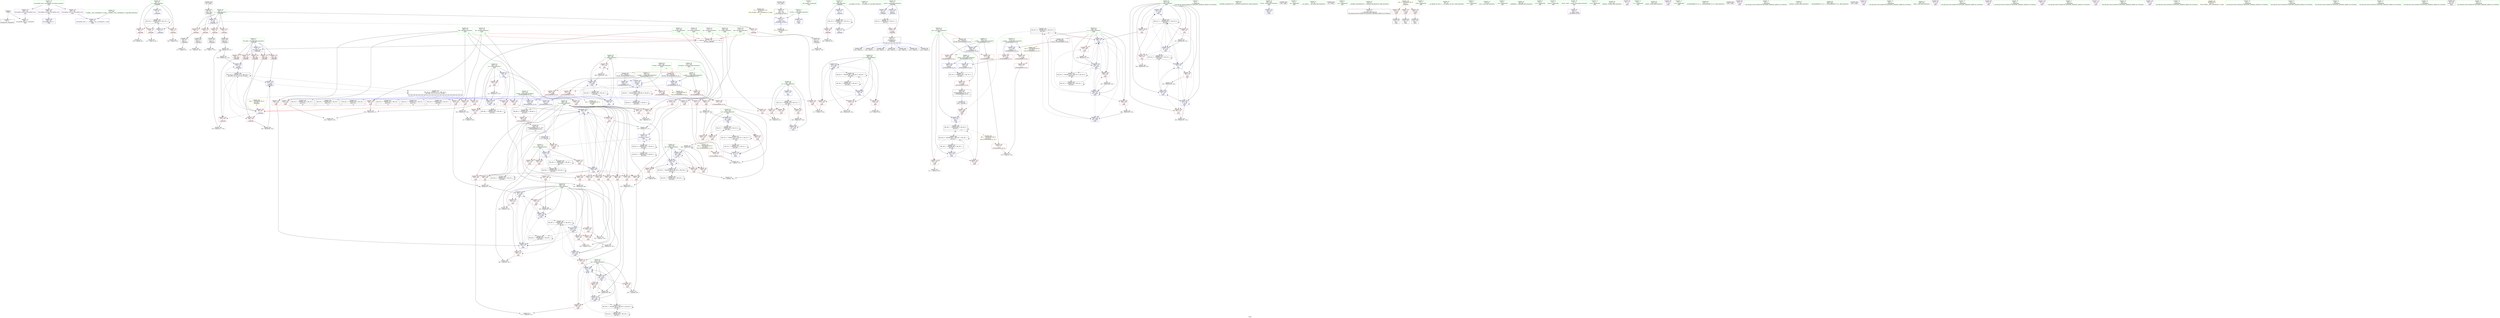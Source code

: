 digraph "SVFG" {
	label="SVFG";

	Node0x5559702955d0 [shape=record,color=grey,label="{NodeID: 0\nNullPtr}"];
	Node0x5559702955d0 -> Node0x5559702c8160[style=solid];
	Node0x5559702955d0 -> Node0x5559702ca130[style=solid];
	Node0x555970301c90 [shape=record,color=black,label="{NodeID: 443\nMR_10V_3 = PHI(MR_10V_6, MR_10V_2, )\npts\{79 \}\n}"];
	Node0x555970301c90 -> Node0x5559702cb560[style=dashed];
	Node0x555970301c90 -> Node0x5559702cb630[style=dashed];
	Node0x555970301c90 -> Node0x5559702cb700[style=dashed];
	Node0x555970301c90 -> Node0x5559702ca980[style=dashed];
	Node0x555970301c90 -> Node0x555970301c90[style=dashed];
	Node0x5559702db730 [shape=record,color=grey,label="{NodeID: 360\n123 = cmp(122, 124, )\n}"];
	Node0x5559702c92d0 [shape=record,color=red,label="{NodeID: 194\n462\<--442\n\<--retval\n_ZSt3maxIiERKT_S2_S2_\n}"];
	Node0x5559702c92d0 -> Node0x5559702c8d20[style=solid];
	Node0x5559702c6580 [shape=record,color=red,label="{NodeID: 111\n126\<--74\n\<--first.addr\n_Z4ReadRi\n}"];
	Node0x5559702c6580 -> Node0x5559702cb8a0[style=solid];
	Node0x5559702a1be0 [shape=record,color=green,label="{NodeID: 28\n29\<--33\nllvm.global_ctors\<--llvm.global_ctors_field_insensitive\nGlob }"];
	Node0x5559702a1be0 -> Node0x5559702c5e70[style=solid];
	Node0x5559702a1be0 -> Node0x5559702c5f70[style=solid];
	Node0x5559702a1be0 -> Node0x5559702c6070[style=solid];
	Node0x5559702caa50 [shape=record,color=blue,label="{NodeID: 222\n151\<--150\n\<--sub22\n_Z4ReadRi\n}"];
	Node0x5559702caa50 -> Node0x55597030cb90[style=dashed];
	Node0x5559702cc4d0 [shape=record,color=red,label="{NodeID: 139\n255\<--175\n\<--Ak\nmain\n}"];
	Node0x5559702cc4d0 -> Node0x5559702d9f30[style=solid];
	Node0x5559702c6f60 [shape=record,color=green,label="{NodeID: 56\n189\<--190\na\<--a_field_insensitive\nmain\n}"];
	Node0x5559702c6f60 -> Node0x5559702cd370[style=solid];
	Node0x5559702c6f60 -> Node0x5559702cd440[style=solid];
	Node0x5559702c6f60 -> Node0x5559702cd510[style=solid];
	Node0x5559702c6f60 -> Node0x5559702cd5e0[style=solid];
	Node0x5559702c6f60 -> Node0x5559702cd6b0[style=solid];
	Node0x5559702c6f60 -> Node0x5559702cd780[style=solid];
	Node0x5559702c6f60 -> Node0x5559702cd850[style=solid];
	Node0x5559702c6f60 -> Node0x5559702cd920[style=solid];
	Node0x5559702c6f60 -> Node0x5559702cd9f0[style=solid];
	Node0x5559702c6f60 -> Node0x5559702cdac0[style=solid];
	Node0x5559702c6f60 -> Node0x5559702cdb90[style=solid];
	Node0x5559702c6f60 -> Node0x5559702cb000[style=solid];
	Node0x5559702c6f60 -> Node0x5559702d3600[style=solid];
	Node0x5559703159d0 [shape=record,color=yellow,style=double,label="{NodeID: 582\n2V_2 = CSCHI(MR_2V_1)\npts\{10 \}\nCS[]}"];
	Node0x5559702d8eb0 [shape=record,color=grey,label="{NodeID: 333\n331 = Binary(329, 330, )\n}"];
	Node0x5559702d8eb0 -> Node0x5559702d3ae0[style=solid];
	Node0x5559702d3fc0 [shape=record,color=blue,label="{NodeID: 250\n203\<--355\nhk\<--\nmain\n}"];
	Node0x5559702d3fc0 -> Node0x5559702ced70[style=dashed];
	Node0x5559702d3fc0 -> Node0x5559702cee40[style=dashed];
	Node0x5559702d3fc0 -> Node0x5559702cef10[style=dashed];
	Node0x5559702d3fc0 -> Node0x5559702d3fc0[style=dashed];
	Node0x5559702d3fc0 -> Node0x5559702d44a0[style=dashed];
	Node0x5559702d3fc0 -> Node0x5559702e9c80[style=dashed];
	Node0x5559702cdb90 [shape=record,color=red,label="{NodeID: 167\n389\<--189\n\<--a\nmain\n}"];
	Node0x5559702cdb90 -> Node0x5559702d8430[style=solid];
	Node0x5559702c8770 [shape=record,color=black,label="{NodeID: 84\n117\<--116\nconv7\<--\n_Z4ReadRi\n}"];
	Node0x5559702c8770 -> Node0x5559702dc330[style=solid];
	Node0x55597029cb90 [shape=record,color=green,label="{NodeID: 1\n7\<--1\n__dso_handle\<--dummyObj\nGlob }"];
	Node0x555970302190 [shape=record,color=black,label="{NodeID: 444\nMR_12V_3 = PHI(MR_12V_5, MR_12V_2, )\npts\{81 \}\n}"];
	Node0x555970302190 -> Node0x5559702cb7d0[style=dashed];
	Node0x555970302190 -> Node0x5559702ca7e0[style=dashed];
	Node0x555970302190 -> Node0x555970302190[style=dashed];
	Node0x5559702db8b0 [shape=record,color=grey,label="{NodeID: 361\n249 = cmp(245, 248, )\n}"];
	Node0x5559702c93a0 [shape=record,color=red,label="{NodeID: 195\n450\<--444\n\<--__a.addr\n_ZSt3maxIiERKT_S2_S2_\n}"];
	Node0x5559702c93a0 -> Node0x5559702c96e0[style=solid];
	Node0x5559702c6650 [shape=record,color=red,label="{NodeID: 112\n134\<--74\n\<--first.addr\n_Z4ReadRi\n}"];
	Node0x5559702c6650 -> Node0x5559702ca8b0[style=solid];
	Node0x5559702a1ce0 [shape=record,color=green,label="{NodeID: 29\n34\<--35\n__cxx_global_var_init\<--__cxx_global_var_init_field_insensitive\n}"];
	Node0x5559702cab20 [shape=record,color=blue,label="{NodeID: 223\n72\<--155\nretval\<--\n_Z4ReadRi\n}"];
	Node0x5559702cab20 -> Node0x55597030c690[style=dashed];
	Node0x5559702cc5a0 [shape=record,color=red,label="{NodeID: 140\n260\<--175\n\<--Ak\nmain\n}"];
	Node0x5559702cc5a0 -> Node0x5559702cb000[style=solid];
	Node0x5559702c7030 [shape=record,color=green,label="{NodeID: 57\n191\<--192\na2\<--a2_field_insensitive\nmain\n}"];
	Node0x5559702c7030 -> Node0x5559702cdc60[style=solid];
	Node0x5559702c7030 -> Node0x5559702cdd30[style=solid];
	Node0x5559702c7030 -> Node0x5559702cde00[style=solid];
	Node0x5559702c7030 -> Node0x5559702d32c0[style=solid];
	Node0x55596fea9960 [shape=record,color=black,label="{NodeID: 583\n90 = PHI()\n}"];
	Node0x55596fea9960 -> Node0x5559702c8500[style=solid];
	Node0x5559702f9ac0 [shape=record,color=black,label="{NodeID: 417\nMR_74V_3 = PHI(MR_74V_4, MR_74V_2, )\npts\{468 \}\n}"];
	Node0x5559702f9ac0 -> Node0x5559702c9880[style=dashed];
	Node0x5559702d9030 [shape=record,color=grey,label="{NodeID: 334\n366 = Binary(365, 226, )\n}"];
	Node0x5559702d9030 -> Node0x5559702d4090[style=solid];
	Node0x5559702d4090 [shape=record,color=blue,label="{NodeID: 251\n199\<--366\nt2\<--inc50\nmain\n}"];
	Node0x5559702d4090 -> Node0x55597030c190[style=dashed];
	Node0x5559702cdc60 [shape=record,color=red,label="{NodeID: 168\n281\<--191\n\<--a2\nmain\n}"];
	Node0x5559702cdc60 -> Node0x5559702da830[style=solid];
	Node0x5559702c8840 [shape=record,color=black,label="{NodeID: 85\n122\<--121\nconv10\<--\n_Z4ReadRi\n}"];
	Node0x5559702c8840 -> Node0x5559702db730[style=solid];
	Node0x555970294d10 [shape=record,color=green,label="{NodeID: 2\n9\<--1\n\<--dummyObj\nCan only get source location for instruction, argument, global var or function.}"];
	Node0x5559702dba30 [shape=record,color=grey,label="{NodeID: 362\n454 = cmp(451, 453, )\n}"];
	Node0x5559702c9470 [shape=record,color=red,label="{NodeID: 196\n459\<--444\n\<--__a.addr\n_ZSt3maxIiERKT_S2_S2_\n}"];
	Node0x5559702c9470 -> Node0x5559702d4b20[style=solid];
	Node0x5559702c6720 [shape=record,color=red,label="{NodeID: 113\n148\<--74\n\<--first.addr\n_Z4ReadRi\n}"];
	Node0x5559702c6720 -> Node0x5559702cb970[style=solid];
	Node0x5559702a1de0 [shape=record,color=green,label="{NodeID: 30\n38\<--39\n_ZNSt8ios_base4InitC1Ev\<--_ZNSt8ios_base4InitC1Ev_field_insensitive\n}"];
	Node0x5559702cabf0 [shape=record,color=blue,label="{NodeID: 224\n163\<--88\nretval\<--\nmain\n}"];
	Node0x5559702cc670 [shape=record,color=red,label="{NodeID: 141\n346\<--177\n\<--B\nmain\n}"];
	Node0x5559702cc670 -> Node0x5559702d91b0[style=solid];
	Node0x5559702c7100 [shape=record,color=green,label="{NodeID: 58\n193\<--194\nh\<--h_field_insensitive\nmain\n}"];
	Node0x5559702c7100 -> Node0x5559702cded0[style=solid];
	Node0x5559702c7100 -> Node0x5559702cdfa0[style=solid];
	Node0x5559702c7100 -> Node0x5559702ce070[style=solid];
	Node0x5559702c7100 -> Node0x5559702ce140[style=solid];
	Node0x5559702c7100 -> Node0x5559702ce210[style=solid];
	Node0x5559702c7100 -> Node0x5559702ce2e0[style=solid];
	Node0x5559702c7100 -> Node0x5559702ce3b0[style=solid];
	Node0x5559702c7100 -> Node0x5559702d3000[style=solid];
	Node0x5559702c7100 -> Node0x5559702d3460[style=solid];
	Node0x5559702c7100 -> Node0x5559702d36d0[style=solid];
	Node0x5559702c7100 -> Node0x5559702d3ae0[style=solid];
	Node0x5559702c7100 -> Node0x5559702d3c80[style=solid];
	Node0x555970336030 [shape=record,color=black,label="{NodeID: 584\n234 = PHI()\n}"];
	Node0x5559702f9f90 [shape=record,color=black,label="{NodeID: 418\nMR_22V_3 = PHI(MR_22V_4, MR_22V_2, )\npts\{168 \}\n}"];
	Node0x5559702f9f90 -> Node0x5559702cbb10[style=dashed];
	Node0x5559702f9f90 -> Node0x5559702cbbe0[style=dashed];
	Node0x5559702f9f90 -> Node0x5559702cbcb0[style=dashed];
	Node0x5559702f9f90 -> Node0x5559702d47e0[style=dashed];
	Node0x5559702d91b0 [shape=record,color=grey,label="{NodeID: 335\n348 = Binary(347, 346, )\n}"];
	Node0x5559702d91b0 -> Node0x5559702d3d50[style=solid];
	Node0x5559702d4160 [shape=record,color=blue,label="{NodeID: 252\n199\<--374\nt2\<--inc54\nmain\n}"];
	Node0x5559702d4160 -> Node0x5559702cea30[style=dashed];
	Node0x5559702d4160 -> Node0x5559702d3e20[style=dashed];
	Node0x5559702d4160 -> Node0x5559702d4300[style=dashed];
	Node0x5559702d4160 -> Node0x5559702f7980[style=dashed];
	Node0x5559702cdd30 [shape=record,color=red,label="{NodeID: 169\n292\<--191\n\<--a2\nmain\n}"];
	Node0x5559702cdd30 -> Node0x5559702da6b0[style=solid];
	Node0x5559702c8910 [shape=record,color=black,label="{NodeID: 86\n131\<--130\nconv13\<--\n_Z4ReadRi\n}"];
	Node0x5559702c8910 -> Node0x5559702d9c30[style=solid];
	Node0x555970294da0 [shape=record,color=green,label="{NodeID: 3\n11\<--1\n.str\<--dummyObj\nGlob }"];
	Node0x5559702dbbb0 [shape=record,color=grey,label="{NodeID: 363\n257 = cmp(254, 256, )\n}"];
	Node0x5559702c9540 [shape=record,color=red,label="{NodeID: 197\n452\<--446\n\<--__b.addr\n_ZSt3maxIiERKT_S2_S2_\n}"];
	Node0x5559702c9540 -> Node0x5559702c97b0[style=solid];
	Node0x5559702c67f0 [shape=record,color=red,label="{NodeID: 114\n151\<--74\n\<--first.addr\n_Z4ReadRi\n}"];
	Node0x5559702c67f0 -> Node0x5559702caa50[style=solid];
	Node0x5559702a1ee0 [shape=record,color=green,label="{NodeID: 31\n44\<--45\n__cxa_atexit\<--__cxa_atexit_field_insensitive\n}"];
	Node0x5559702cacc0 [shape=record,color=blue,label="{NodeID: 225\n167\<--226\ntt\<--\nmain\n}"];
	Node0x5559702cacc0 -> Node0x5559702f9f90[style=dashed];
	Node0x5559702cc740 [shape=record,color=red,label="{NodeID: 142\n247\<--179\n\<--D\nmain\n}"];
	Node0x5559702cc740 -> Node0x5559702d9930[style=solid];
	Node0x5559702c71d0 [shape=record,color=green,label="{NodeID: 59\n195\<--196\ni\<--i_field_insensitive\nmain\n}"];
	Node0x5559702c71d0 -> Node0x5559702ce480[style=solid];
	Node0x5559702c71d0 -> Node0x5559702ce550[style=solid];
	Node0x5559702c71d0 -> Node0x5559702d3090[style=solid];
	Node0x5559702c71d0 -> Node0x5559702d37a0[style=solid];
	Node0x555970336100 [shape=record,color=black,label="{NodeID: 585\n41 = PHI()\n}"];
	Node0x5559702fa490 [shape=record,color=black,label="{NodeID: 419\nMR_24V_2 = PHI(MR_24V_3, MR_24V_1, )\npts\{170 \}\n|{<s0>10}}"];
	Node0x5559702fa490:s0 -> Node0x5559702ca570[style=dashed,color=red];
	Node0x5559702d9330 [shape=record,color=grey,label="{NodeID: 336\n150 = Binary(88, 149, )\n}"];
	Node0x5559702d9330 -> Node0x5559702caa50[style=solid];
	Node0x5559702d4230 [shape=record,color=blue,label="{NodeID: 253\n201\<--378\nhd\<--sub55\nmain\n}"];
	Node0x5559702d4230 -> Node0x5559702cebd0[style=dashed];
	Node0x5559702d4230 -> Node0x5559702ceca0[style=dashed];
	Node0x5559702d4230 -> Node0x5559702d3ef0[style=dashed];
	Node0x5559702d4230 -> Node0x5559702d43d0[style=dashed];
	Node0x5559702d4230 -> Node0x5559702e9780[style=dashed];
	Node0x5559702cde00 [shape=record,color=red,label="{NodeID: 170\n300\<--191\n\<--a2\nmain\n}"];
	Node0x5559702cde00 -> Node0x5559702d3600[style=solid];
	Node0x5559702c89e0 [shape=record,color=black,label="{NodeID: 87\n70\<--157\n_Z4ReadRi_ret\<--\n_Z4ReadRi\n|{<s0>8|<s1>10|<s2>11|<s3>12|<s4>13|<s5>14|<s6>15}}"];
	Node0x5559702c89e0:s0 -> Node0x5559703361d0[style=solid,color=blue];
	Node0x5559702c89e0:s1 -> Node0x555970336330[style=solid,color=blue];
	Node0x5559702c89e0:s2 -> Node0x555970336430[style=solid,color=blue];
	Node0x5559702c89e0:s3 -> Node0x555970336620[style=solid,color=blue];
	Node0x5559702c89e0:s4 -> Node0x5559703366f0[style=solid,color=blue];
	Node0x5559702c89e0:s5 -> Node0x555970336830[style=solid,color=blue];
	Node0x5559702c89e0:s6 -> Node0x555970336970[style=solid,color=blue];
	Node0x55597029d2a0 [shape=record,color=green,label="{NodeID: 4\n13\<--1\n.str.2\<--dummyObj\nGlob }"];
	Node0x5559702dbd30 [shape=record,color=grey,label="{NodeID: 364\n139 = cmp(138, 84, )\n}"];
	Node0x5559702c9610 [shape=record,color=red,label="{NodeID: 198\n456\<--446\n\<--__b.addr\n_ZSt3maxIiERKT_S2_S2_\n}"];
	Node0x5559702c9610 -> Node0x5559702d4a50[style=solid];
	Node0x5559702cb150 [shape=record,color=red,label="{NodeID: 115\n95\<--76\n\<--c\n_Z4ReadRi\n}"];
	Node0x5559702cb150 -> Node0x5559702c85d0[style=solid];
	Node0x5559702a1fe0 [shape=record,color=green,label="{NodeID: 32\n43\<--49\n_ZNSt8ios_base4InitD1Ev\<--_ZNSt8ios_base4InitD1Ev_field_insensitive\n}"];
	Node0x5559702a1fe0 -> Node0x5559702c8260[style=solid];
	Node0x5559702cad90 [shape=record,color=blue,label="{NodeID: 226\n181\<--244\nans\<--\nmain\n}"];
	Node0x5559702cad90 -> Node0x5559702cc8e0[style=dashed];
	Node0x5559702cad90 -> Node0x5559702cc9b0[style=dashed];
	Node0x5559702cad90 -> Node0x5559702f3380[style=dashed];
	Node0x5559702cad90 -> Node0x5559702f5b80[style=dashed];
	Node0x5559702cad90 -> Node0x5559702fc290[style=dashed];
	Node0x5559702cc810 [shape=record,color=red,label="{NodeID: 143\n272\<--179\n\<--D\nmain\n}"];
	Node0x5559702cc810 -> Node0x5559702d88b0[style=solid];
	Node0x5559702c72a0 [shape=record,color=green,label="{NodeID: 60\n197\<--198\nad\<--ad_field_insensitive\nmain\n}"];
	Node0x5559702c72a0 -> Node0x5559702ce620[style=solid];
	Node0x5559702c72a0 -> Node0x5559702ce6f0[style=solid];
	Node0x5559702c72a0 -> Node0x5559702ce7c0[style=solid];
	Node0x5559702c72a0 -> Node0x5559702d3870[style=solid];
	Node0x5559702c72a0 -> Node0x5559702d3d50[style=solid];
	Node0x5559703361d0 [shape=record,color=black,label="{NodeID: 586\n224 = PHI(70, )\n}"];
	Node0x55597030efd0 [shape=record,color=yellow,style=double,label="{NodeID: 503\n2V_1 = ENCHI(MR_2V_0)\npts\{10 \}\nFun[_GLOBAL__sub_I_sourspinach_2_0.cpp]|{<s0>21}}"];
	Node0x55597030efd0:s0 -> Node0x5559702ca230[style=dashed,color=red];
	Node0x5559702fa990 [shape=record,color=black,label="{NodeID: 420\nMR_26V_2 = PHI(MR_26V_3, MR_26V_1, )\npts\{172 \}\n|{<s0>11}}"];
	Node0x5559702fa990:s0 -> Node0x5559702ca570[style=dashed,color=red];
	Node0x5559702d94b0 [shape=record,color=grey,label="{NodeID: 337\n344 = Binary(343, 342, )\n}"];
	Node0x5559702d94b0 -> Node0x5559702d3c80[style=solid];
	Node0x5559702d4300 [shape=record,color=blue,label="{NodeID: 254\n199\<--387\nt2\<--inc60\nmain\n}"];
	Node0x5559702d4300 -> Node0x5559702ce890[style=dashed];
	Node0x5559702d4300 -> Node0x5559702ce960[style=dashed];
	Node0x5559702d4300 -> Node0x5559702cea30[style=dashed];
	Node0x5559702d4300 -> Node0x5559702d4090[style=dashed];
	Node0x5559702d4300 -> Node0x5559702d4160[style=dashed];
	Node0x5559702d4300 -> Node0x5559702d4300[style=dashed];
	Node0x5559702d4300 -> Node0x55597030c190[style=dashed];
	Node0x5559702cded0 [shape=record,color=red,label="{NodeID: 171\n280\<--193\n\<--h\nmain\n}"];
	Node0x5559702cded0 -> Node0x5559702da830[style=solid];
	Node0x5559702c8ab0 [shape=record,color=black,label="{NodeID: 88\n213\<--210\ncall\<--\nmain\n}"];
	Node0x55597029d360 [shape=record,color=green,label="{NodeID: 5\n15\<--1\nstdin\<--dummyObj\nGlob }"];
	Node0x5559702dbeb0 [shape=record,color=grey,label="{NodeID: 365\n107 = cmp(106, 108, )\n}"];
	Node0x5559702c96e0 [shape=record,color=red,label="{NodeID: 199\n451\<--450\n\<--\n_ZSt3maxIiERKT_S2_S2_\n}"];
	Node0x5559702c96e0 -> Node0x5559702dba30[style=solid];
	Node0x5559702cb220 [shape=record,color=red,label="{NodeID: 116\n105\<--76\n\<--c\n_Z4ReadRi\n}"];
	Node0x5559702cb220 -> Node0x5559702c86a0[style=solid];
	Node0x5559702a20e0 [shape=record,color=green,label="{NodeID: 33\n56\<--57\n__cxx_global_var_init.1\<--__cxx_global_var_init.1_field_insensitive\n}"];
	Node0x55597030c190 [shape=record,color=black,label="{NodeID: 476\nMR_54V_13 = PHI(MR_54V_9, MR_54V_8, )\npts\{200 \}\n|{|<s3>17}}"];
	Node0x55597030c190 -> Node0x5559702c9200[style=dashed];
	Node0x55597030c190 -> Node0x5559702d3e20[style=dashed];
	Node0x55597030c190 -> Node0x5559702f7980[style=dashed];
	Node0x55597030c190:s3 -> Node0x55597030f0e0[style=dashed,color=red];
	Node0x5559702cae60 [shape=record,color=blue,label="{NodeID: 227\n183\<--88\nd\<--\nmain\n}"];
	Node0x5559702cae60 -> Node0x5559702cca80[style=dashed];
	Node0x5559702cae60 -> Node0x5559702ccb50[style=dashed];
	Node0x5559702cae60 -> Node0x5559702ccc20[style=dashed];
	Node0x5559702cae60 -> Node0x5559702d4710[style=dashed];
	Node0x5559702cae60 -> Node0x5559702fc790[style=dashed];
	Node0x5559702cc8e0 [shape=record,color=red,label="{NodeID: 144\n416\<--181\n\<--ans\nmain\n}"];
	Node0x5559702cc8e0 -> Node0x5559702dafb0[style=solid];
	Node0x5559702c7370 [shape=record,color=green,label="{NodeID: 61\n199\<--200\nt2\<--t2_field_insensitive\nmain\n|{|<s7>17}}"];
	Node0x5559702c7370 -> Node0x5559702ce890[style=solid];
	Node0x5559702c7370 -> Node0x5559702ce960[style=solid];
	Node0x5559702c7370 -> Node0x5559702cea30[style=solid];
	Node0x5559702c7370 -> Node0x5559702d3e20[style=solid];
	Node0x5559702c7370 -> Node0x5559702d4090[style=solid];
	Node0x5559702c7370 -> Node0x5559702d4160[style=solid];
	Node0x5559702c7370 -> Node0x5559702d4300[style=solid];
	Node0x5559702c7370:s7 -> Node0x555970337200[style=solid,color=red];
	Node0x555970336330 [shape=record,color=black,label="{NodeID: 587\n237 = PHI(70, )\n}"];
	Node0x55597030f0e0 [shape=record,color=yellow,style=double,label="{NodeID: 504\n54V_1 = ENCHI(MR_54V_0)\npts\{200 \}\nFun[_ZSt3minIiERKT_S2_S2_]}"];
	Node0x55597030f0e0 -> Node0x5559702c9c90[style=dashed];
	Node0x5559702fae90 [shape=record,color=black,label="{NodeID: 421\nMR_28V_2 = PHI(MR_28V_3, MR_28V_1, )\npts\{174 \}\n|{<s0>12}}"];
	Node0x5559702fae90:s0 -> Node0x5559702ca570[style=dashed,color=red];
	Node0x5559702d9630 [shape=record,color=grey,label="{NodeID: 338\n340 = Binary(339, 226, )\n}"];
	Node0x5559702d9630 -> Node0x5559702d3bb0[style=solid];
	Node0x5559702d43d0 [shape=record,color=blue,label="{NodeID: 255\n201\<--391\nhd\<--sub61\nmain\n}"];
	Node0x5559702d43d0 -> Node0x5559702ceb00[style=dashed];
	Node0x5559702d43d0 -> Node0x5559702ceca0[style=dashed];
	Node0x5559702d43d0 -> Node0x5559702d3ef0[style=dashed];
	Node0x5559702d43d0 -> Node0x5559702d4230[style=dashed];
	Node0x5559702d43d0 -> Node0x5559702d43d0[style=dashed];
	Node0x5559702d43d0 -> Node0x5559702e9780[style=dashed];
	Node0x5559702cdfa0 [shape=record,color=red,label="{NodeID: 172\n291\<--193\n\<--h\nmain\n}"];
	Node0x5559702cdfa0 -> Node0x5559702da6b0[style=solid];
	Node0x5559702c8b80 [shape=record,color=black,label="{NodeID: 89\n219\<--216\ncall1\<--\nmain\n}"];
	Node0x55597029d420 [shape=record,color=green,label="{NodeID: 6\n16\<--1\n.str.3\<--dummyObj\nGlob }"];
	Node0x5559702dc030 [shape=record,color=grey,label="{NodeID: 366\n320 = cmp(319, 88, )\n}"];
	Node0x5559702c97b0 [shape=record,color=red,label="{NodeID: 200\n453\<--452\n\<--\n_ZSt3maxIiERKT_S2_S2_\n}"];
	Node0x5559702c97b0 -> Node0x5559702dba30[style=solid];
	Node0x5559702cb2f0 [shape=record,color=red,label="{NodeID: 117\n116\<--76\n\<--c\n_Z4ReadRi\n}"];
	Node0x5559702cb2f0 -> Node0x5559702c8770[style=solid];
	Node0x5559702a21e0 [shape=record,color=green,label="{NodeID: 34\n61\<--62\nacos\<--acos_field_insensitive\n}"];
	Node0x55597030c690 [shape=record,color=black,label="{NodeID: 477\nMR_4V_4 = PHI(MR_4V_3, MR_4V_2, )\npts\{73 \}\n}"];
	Node0x55597030c690 -> Node0x5559702c63e0[style=dashed];
	Node0x5559702f1f80 [shape=record,color=black,label="{NodeID: 394\nMR_14V_8 = PHI(MR_14V_5, MR_14V_3, )\npts\{166 170 172 174 176 178 180 \}\n}"];
	Node0x5559702f1f80 -> Node0x5559702cb8a0[style=dashed];
	Node0x5559702f1f80 -> Node0x5559702cb970[style=dashed];
	Node0x5559702f1f80 -> Node0x5559702ca8b0[style=dashed];
	Node0x5559702f1f80 -> Node0x5559702caa50[style=dashed];
	Node0x5559702f1f80 -> Node0x5559702f1f80[style=dashed];
	Node0x5559702f1f80 -> Node0x55597030cb90[style=dashed];
	Node0x5559702caf30 [shape=record,color=blue,label="{NodeID: 228\n187\<--88\nt\<--\nmain\n}"];
	Node0x5559702caf30 -> Node0x5559702ccf60[style=dashed];
	Node0x5559702caf30 -> Node0x5559702cd030[style=dashed];
	Node0x5559702caf30 -> Node0x5559702d3390[style=dashed];
	Node0x5559702caf30 -> Node0x5559702d3530[style=dashed];
	Node0x5559702caf30 -> Node0x5559702f3d80[style=dashed];
	Node0x5559702cc9b0 [shape=record,color=red,label="{NodeID: 145\n422\<--181\n\<--ans\nmain\n}"];
	Node0x5559702c7440 [shape=record,color=green,label="{NodeID: 62\n201\<--202\nhd\<--hd_field_insensitive\nmain\n}"];
	Node0x5559702c7440 -> Node0x5559702ceb00[style=solid];
	Node0x5559702c7440 -> Node0x5559702cebd0[style=solid];
	Node0x5559702c7440 -> Node0x5559702ceca0[style=solid];
	Node0x5559702c7440 -> Node0x5559702d3ef0[style=solid];
	Node0x5559702c7440 -> Node0x5559702d4230[style=solid];
	Node0x5559702c7440 -> Node0x5559702d43d0[style=solid];
	Node0x555970336430 [shape=record,color=black,label="{NodeID: 588\n238 = PHI(70, )\n}"];
	Node0x5559702fb390 [shape=record,color=black,label="{NodeID: 422\nMR_30V_2 = PHI(MR_30V_3, MR_30V_1, )\npts\{176 \}\n|{<s0>13}}"];
	Node0x5559702fb390:s0 -> Node0x5559702ca570[style=dashed,color=red];
	Node0x5559702d97b0 [shape=record,color=grey,label="{NodeID: 339\n428 = Binary(427, 226, )\n}"];
	Node0x5559702d97b0 -> Node0x5559702d47e0[style=solid];
	Node0x5559702d44a0 [shape=record,color=blue,label="{NodeID: 256\n203\<--395\nhk\<--sub62\nmain\n}"];
	Node0x5559702d44a0 -> Node0x5559702ced70[style=dashed];
	Node0x5559702d44a0 -> Node0x5559702cee40[style=dashed];
	Node0x5559702d44a0 -> Node0x5559702cef10[style=dashed];
	Node0x5559702d44a0 -> Node0x5559702d3fc0[style=dashed];
	Node0x5559702d44a0 -> Node0x5559702d44a0[style=dashed];
	Node0x5559702d44a0 -> Node0x5559702e9c80[style=dashed];
	Node0x5559702ce070 [shape=record,color=red,label="{NodeID: 173\n303\<--193\n\<--h\nmain\n}"];
	Node0x5559702ce070 -> Node0x5559702da230[style=solid];
	Node0x5559702c8c50 [shape=record,color=black,label="{NodeID: 90\n223\<--220\ncall2\<--\nmain\n}"];
	Node0x55597029d4e0 [shape=record,color=green,label="{NodeID: 7\n18\<--1\n.str.4\<--dummyObj\nGlob }"];
	Node0x5559702dc1b0 [shape=record,color=grey,label="{NodeID: 367\n111 = cmp(110, 84, )\n}"];
	Node0x5559702c9880 [shape=record,color=red,label="{NodeID: 201\n487\<--467\n\<--retval\n_ZSt3minIiERKT_S2_S2_\n}"];
	Node0x5559702c9880 -> Node0x5559702c8df0[style=solid];
	Node0x5559702cb3c0 [shape=record,color=red,label="{NodeID: 118\n121\<--76\n\<--c\n_Z4ReadRi\n}"];
	Node0x5559702cb3c0 -> Node0x5559702c8840[style=solid];
	Node0x5559702a22e0 [shape=record,color=green,label="{NodeID: 35\n68\<--69\n_Z4ReadRi\<--_Z4ReadRi_field_insensitive\n}"];
	Node0x55597030cb90 [shape=record,color=black,label="{NodeID: 478\nMR_14V_9 = PHI(MR_14V_7, MR_14V_3, )\npts\{166 170 172 174 176 178 180 \}\n|{<s0>8|<s1>10|<s2>10|<s3>10|<s4>10|<s5>10|<s6>10|<s7>11|<s8>11|<s9>12|<s10>12|<s11>12|<s12>13|<s13>13|<s14>13|<s15>13|<s16>14|<s17>14|<s18>15|<s19>15|<s20>15}}"];
	Node0x55597030cb90:s0 -> Node0x555970315030[style=dashed,color=blue];
	Node0x55597030cb90:s1 -> Node0x5559702cbd80[style=dashed,color=blue];
	Node0x55597030cb90:s2 -> Node0x5559702cbe50[style=dashed,color=blue];
	Node0x55597030cb90:s3 -> Node0x5559702cbf20[style=dashed,color=blue];
	Node0x55597030cb90:s4 -> Node0x5559702cbff0[style=dashed,color=blue];
	Node0x55597030cb90:s5 -> Node0x5559702cc0c0[style=dashed,color=blue];
	Node0x55597030cb90:s6 -> Node0x5559702fa490[style=dashed,color=blue];
	Node0x55597030cb90:s7 -> Node0x5559702cc190[style=dashed,color=blue];
	Node0x55597030cb90:s8 -> Node0x5559702fa990[style=dashed,color=blue];
	Node0x55597030cb90:s9 -> Node0x5559702cc260[style=dashed,color=blue];
	Node0x55597030cb90:s10 -> Node0x5559702cc330[style=dashed,color=blue];
	Node0x55597030cb90:s11 -> Node0x5559702fae90[style=dashed,color=blue];
	Node0x55597030cb90:s12 -> Node0x5559702cc400[style=dashed,color=blue];
	Node0x55597030cb90:s13 -> Node0x5559702cc4d0[style=dashed,color=blue];
	Node0x55597030cb90:s14 -> Node0x5559702cc5a0[style=dashed,color=blue];
	Node0x55597030cb90:s15 -> Node0x5559702fb390[style=dashed,color=blue];
	Node0x55597030cb90:s16 -> Node0x5559702cc670[style=dashed,color=blue];
	Node0x55597030cb90:s17 -> Node0x5559702fb890[style=dashed,color=blue];
	Node0x55597030cb90:s18 -> Node0x5559702cc740[style=dashed,color=blue];
	Node0x55597030cb90:s19 -> Node0x5559702cc810[style=dashed,color=blue];
	Node0x55597030cb90:s20 -> Node0x5559702fbd90[style=dashed,color=blue];
	Node0x5559702cb000 [shape=record,color=blue,label="{NodeID: 229\n189\<--260\na\<--\nmain\n}"];
	Node0x5559702cb000 -> Node0x5559702cd370[style=dashed];
	Node0x5559702cb000 -> Node0x5559702cd440[style=dashed];
	Node0x5559702cb000 -> Node0x5559702cd5e0[style=dashed];
	Node0x5559702cb000 -> Node0x5559702cd6b0[style=dashed];
	Node0x5559702cb000 -> Node0x5559702cd780[style=dashed];
	Node0x5559702cb000 -> Node0x5559702cd850[style=dashed];
	Node0x5559702cb000 -> Node0x5559702cd920[style=dashed];
	Node0x5559702cb000 -> Node0x5559702cd9f0[style=dashed];
	Node0x5559702cb000 -> Node0x5559702cdac0[style=dashed];
	Node0x5559702cb000 -> Node0x5559702cdb90[style=dashed];
	Node0x5559702cb000 -> Node0x5559702cb000[style=dashed];
	Node0x5559702cb000 -> Node0x5559702d3600[style=dashed];
	Node0x5559702cb000 -> Node0x5559702fd690[style=dashed];
	Node0x5559702cca80 [shape=record,color=red,label="{NodeID: 146\n254\<--183\n\<--d\nmain\n}"];
	Node0x5559702cca80 -> Node0x5559702dbbb0[style=solid];
	Node0x5559702c7510 [shape=record,color=green,label="{NodeID: 63\n203\<--204\nhk\<--hk_field_insensitive\nmain\n}"];
	Node0x5559702c7510 -> Node0x5559702ced70[style=solid];
	Node0x5559702c7510 -> Node0x5559702cee40[style=solid];
	Node0x5559702c7510 -> Node0x5559702cef10[style=solid];
	Node0x5559702c7510 -> Node0x5559702d3fc0[style=solid];
	Node0x5559702c7510 -> Node0x5559702d44a0[style=solid];
	Node0x555970336620 [shape=record,color=black,label="{NodeID: 589\n239 = PHI(70, )\n}"];
	Node0x55597030f2d0 [shape=record,color=yellow,style=double,label="{NodeID: 506\n36V_1 = ENCHI(MR_36V_0)\npts\{182 \}\nFun[_ZSt3minIiERKT_S2_S2_]}"];
	Node0x55597030f2d0 -> Node0x5559702c9d60[style=dashed];
	Node0x5559702fb890 [shape=record,color=black,label="{NodeID: 423\nMR_32V_2 = PHI(MR_32V_3, MR_32V_1, )\npts\{178 \}\n|{<s0>14}}"];
	Node0x5559702fb890:s0 -> Node0x5559702ca570[style=dashed,color=red];
	Node0x5559702d9930 [shape=record,color=grey,label="{NodeID: 340\n248 = Binary(246, 247, )\n}"];
	Node0x5559702d9930 -> Node0x5559702db8b0[style=solid];
	Node0x5559702d4570 [shape=record,color=blue,label="{NodeID: 257\n181\<--401\nans\<--\nmain\n}"];
	Node0x5559702d4570 -> Node0x5559702f3380[style=dashed];
	Node0x5559702ce140 [shape=record,color=red,label="{NodeID: 174\n322\<--193\n\<--h\nmain\n}"];
	Node0x5559702ce140 -> Node0x5559702dc630[style=solid];
	Node0x5559702c8d20 [shape=record,color=black,label="{NodeID: 91\n439\<--462\n_ZSt3maxIiERKT_S2_S2__ret\<--\n_ZSt3maxIiERKT_S2_S2_\n|{<s0>16}}"];
	Node0x5559702c8d20:s0 -> Node0x555970336d50[style=solid,color=blue];
	Node0x5559702a0860 [shape=record,color=green,label="{NodeID: 8\n20\<--1\n.str.5\<--dummyObj\nGlob }"];
	Node0x5559702dc330 [shape=record,color=grey,label="{NodeID: 368\n118 = cmp(117, 119, )\n}"];
	Node0x5559702c9950 [shape=record,color=red,label="{NodeID: 202\n477\<--469\n\<--__a.addr\n_ZSt3minIiERKT_S2_S2_\n}"];
	Node0x5559702c9950 -> Node0x5559702c9d60[style=solid];
	Node0x5559702cb490 [shape=record,color=red,label="{NodeID: 119\n130\<--76\n\<--c\n_Z4ReadRi\n}"];
	Node0x5559702cb490 -> Node0x5559702c8910[style=solid];
	Node0x5559702a23e0 [shape=record,color=green,label="{NodeID: 36\n72\<--73\nretval\<--retval_field_insensitive\n_Z4ReadRi\n}"];
	Node0x5559702a23e0 -> Node0x5559702c63e0[style=solid];
	Node0x5559702a23e0 -> Node0x5559702ca710[style=solid];
	Node0x5559702a23e0 -> Node0x5559702cab20[style=solid];
	Node0x55597030d090 [shape=record,color=yellow,style=double,label="{NodeID: 479\n16V_1 = ENCHI(MR_16V_0)\npts\{1 \}\nFun[main]}"];
	Node0x55597030d090 -> Node0x5559702c6170[style=dashed];
	Node0x55597030d090 -> Node0x5559702c6240[style=dashed];
	Node0x55597030d090 -> Node0x5559702c6310[style=dashed];
	Node0x5559702d3000 [shape=record,color=blue,label="{NodeID: 230\n193\<--262\nh\<--\nmain\n}"];
	Node0x5559702d3000 -> Node0x5559702cded0[style=dashed];
	Node0x5559702d3000 -> Node0x5559702ce070[style=dashed];
	Node0x5559702d3000 -> Node0x5559702d3460[style=dashed];
	Node0x5559702d3000 -> Node0x5559702d36d0[style=dashed];
	Node0x5559702d3000 -> Node0x5559702f4280[style=dashed];
	Node0x5559702ccb50 [shape=record,color=red,label="{NodeID: 147\n267\<--183\n\<--d\nmain\n}"];
	Node0x5559702ccb50 -> Node0x5559702db130[style=solid];
	Node0x5559702c75e0 [shape=record,color=green,label="{NodeID: 64\n205\<--206\nref.tmp\<--ref.tmp_field_insensitive\nmain\n|{|<s1>16}}"];
	Node0x5559702c75e0 -> Node0x5559702d3120[style=solid];
	Node0x5559702c75e0:s1 -> Node0x555970337960[style=solid,color=red];
	Node0x5559703366f0 [shape=record,color=black,label="{NodeID: 590\n240 = PHI(70, )\n}"];
	Node0x5559702fbd90 [shape=record,color=black,label="{NodeID: 424\nMR_34V_2 = PHI(MR_34V_3, MR_34V_1, )\npts\{180 \}\n|{<s0>15}}"];
	Node0x5559702fbd90:s0 -> Node0x5559702ca570[style=dashed,color=red];
	Node0x5559702d9ab0 [shape=record,color=grey,label="{NodeID: 341\n133 = Binary(132, 119, )\n}"];
	Node0x5559702d9ab0 -> Node0x5559702ca8b0[style=solid];
	Node0x5559702d4640 [shape=record,color=blue,label="{NodeID: 258\n185\<--406\nb\<--inc65\nmain\n}"];
	Node0x5559702d4640 -> Node0x5559702cccf0[style=dashed];
	Node0x5559702d4640 -> Node0x5559702ccdc0[style=dashed];
	Node0x5559702d4640 -> Node0x5559702cce90[style=dashed];
	Node0x5559702d4640 -> Node0x5559702d4640[style=dashed];
	Node0x5559702d4640 -> Node0x5559702f6080[style=dashed];
	Node0x5559702ce210 [shape=record,color=red,label="{NodeID: 175\n333\<--193\n\<--h\nmain\n}"];
	Node0x5559702ce210 -> Node0x5559702dae30[style=solid];
	Node0x5559702c8df0 [shape=record,color=black,label="{NodeID: 92\n464\<--487\n_ZSt3minIiERKT_S2_S2__ret\<--\n_ZSt3minIiERKT_S2_S2_\n|{<s0>17}}"];
	Node0x5559702c8df0:s0 -> Node0x555970336f80[style=solid,color=blue];
	Node0x5559702a0920 [shape=record,color=green,label="{NodeID: 9\n22\<--1\nstdout\<--dummyObj\nGlob }"];
	Node0x5559702dc4b0 [shape=record,color=grey,label="{NodeID: 369\n317 = cmp(315, 316, )\n}"];
	Node0x5559702c9a20 [shape=record,color=red,label="{NodeID: 203\n484\<--469\n\<--__a.addr\n_ZSt3minIiERKT_S2_S2_\n}"];
	Node0x5559702c9a20 -> Node0x5559702d4e60[style=solid];
	Node0x5559702cb560 [shape=record,color=red,label="{NodeID: 120\n99\<--78\n\<--r\n_Z4ReadRi\n}"];
	Node0x5559702cb560 -> Node0x5559702dc930[style=solid];
	Node0x5559702c4fa0 [shape=record,color=green,label="{NodeID: 37\n74\<--75\nfirst.addr\<--first.addr_field_insensitive\n_Z4ReadRi\n}"];
	Node0x5559702c4fa0 -> Node0x5559702c64b0[style=solid];
	Node0x5559702c4fa0 -> Node0x5559702c6580[style=solid];
	Node0x5559702c4fa0 -> Node0x5559702c6650[style=solid];
	Node0x5559702c4fa0 -> Node0x5559702c6720[style=solid];
	Node0x5559702c4fa0 -> Node0x5559702c67f0[style=solid];
	Node0x5559702c4fa0 -> Node0x5559702ca300[style=solid];
	Node0x5559702d3090 [shape=record,color=blue,label="{NodeID: 231\n195\<--88\ni\<--\nmain\n}"];
	Node0x5559702d3090 -> Node0x5559702ce480[style=dashed];
	Node0x5559702d3090 -> Node0x5559702ce550[style=dashed];
	Node0x5559702d3090 -> Node0x5559702d3090[style=dashed];
	Node0x5559702d3090 -> Node0x5559702d37a0[style=dashed];
	Node0x5559702d3090 -> Node0x5559702fe590[style=dashed];
	Node0x5559702ccc20 [shape=record,color=red,label="{NodeID: 148\n411\<--183\n\<--d\nmain\n}"];
	Node0x5559702ccc20 -> Node0x5559702d8d30[style=solid];
	Node0x5559702c76b0 [shape=record,color=green,label="{NodeID: 65\n207\<--208\nref.tmp18\<--ref.tmp18_field_insensitive\nmain\n|{|<s1>16}}"];
	Node0x5559702c76b0 -> Node0x5559702d31f0[style=solid];
	Node0x5559702c76b0:s1 -> Node0x555970337a70[style=solid,color=red];
	Node0x555970336830 [shape=record,color=black,label="{NodeID: 591\n241 = PHI(70, )\n}"];
	Node0x5559702fc290 [shape=record,color=black,label="{NodeID: 425\nMR_36V_2 = PHI(MR_36V_4, MR_36V_1, )\npts\{182 \}\n}"];
	Node0x5559702fc290 -> Node0x5559702cad90[style=dashed];
	Node0x5559702d9c30 [shape=record,color=grey,label="{NodeID: 342\n132 = Binary(128, 131, )\n}"];
	Node0x5559702d9c30 -> Node0x5559702d9ab0[style=solid];
	Node0x5559702d4710 [shape=record,color=blue,label="{NodeID: 259\n183\<--412\nd\<--inc68\nmain\n}"];
	Node0x5559702d4710 -> Node0x5559702cca80[style=dashed];
	Node0x5559702d4710 -> Node0x5559702ccb50[style=dashed];
	Node0x5559702d4710 -> Node0x5559702ccc20[style=dashed];
	Node0x5559702d4710 -> Node0x5559702d4710[style=dashed];
	Node0x5559702d4710 -> Node0x5559702fc790[style=dashed];
	Node0x5559702ce2e0 [shape=record,color=red,label="{NodeID: 176\n343\<--193\n\<--h\nmain\n}"];
	Node0x5559702ce2e0 -> Node0x5559702d94b0[style=solid];
	Node0x5559702c8ec0 [shape=record,color=purple,label="{NodeID: 93\n40\<--4\n\<--_ZStL8__ioinit\n__cxx_global_var_init\n}"];
	Node0x5559702a09e0 [shape=record,color=green,label="{NodeID: 10\n23\<--1\n.str.6\<--dummyObj\nGlob }"];
	Node0x5559702dc630 [shape=record,color=grey,label="{NodeID: 370\n324 = cmp(322, 323, )\n}"];
	Node0x5559702c9af0 [shape=record,color=red,label="{NodeID: 204\n475\<--471\n\<--__b.addr\n_ZSt3minIiERKT_S2_S2_\n}"];
	Node0x5559702c9af0 -> Node0x5559702c9c90[style=solid];
	Node0x5559702cb630 [shape=record,color=red,label="{NodeID: 121\n110\<--78\n\<--r\n_Z4ReadRi\n}"];
	Node0x5559702cb630 -> Node0x5559702dc1b0[style=solid];
	Node0x5559702c5070 [shape=record,color=green,label="{NodeID: 38\n76\<--77\nc\<--c_field_insensitive\n_Z4ReadRi\n}"];
	Node0x5559702c5070 -> Node0x5559702cb150[style=solid];
	Node0x5559702c5070 -> Node0x5559702cb220[style=solid];
	Node0x5559702c5070 -> Node0x5559702cb2f0[style=solid];
	Node0x5559702c5070 -> Node0x5559702cb3c0[style=solid];
	Node0x5559702c5070 -> Node0x5559702cb490[style=solid];
	Node0x5559702c5070 -> Node0x5559702ca640[style=solid];
	Node0x55597030dc90 [shape=record,color=yellow,style=double,label="{NodeID: 481\n20V_1 = ENCHI(MR_20V_0)\npts\{166 \}\nFun[main]|{<s0>8}}"];
	Node0x55597030dc90:s0 -> Node0x5559702ca570[style=dashed,color=red];
	Node0x5559702f3380 [shape=record,color=black,label="{NodeID: 398\nMR_36V_7 = PHI(MR_36V_9, MR_36V_5, )\npts\{182 \}\n|{|<s4>17}}"];
	Node0x5559702f3380 -> Node0x5559702c9200[style=dashed];
	Node0x5559702f3380 -> Node0x5559702d4570[style=dashed];
	Node0x5559702f3380 -> Node0x5559702f3380[style=dashed];
	Node0x5559702f3380 -> Node0x5559702f5b80[style=dashed];
	Node0x5559702f3380:s4 -> Node0x55597030f2d0[style=dashed,color=red];
	Node0x5559702d3120 [shape=record,color=blue,label="{NodeID: 232\n205\<--88\nref.tmp\<--\nmain\n|{|<s3>16}}"];
	Node0x5559702d3120 -> Node0x5559702c9130[style=dashed];
	Node0x5559702d3120 -> Node0x5559702d3120[style=dashed];
	Node0x5559702d3120 -> Node0x5559702e9d70[style=dashed];
	Node0x5559702d3120:s3 -> Node0x5559702f8420[style=dashed,color=red];
	Node0x5559702cccf0 [shape=record,color=red,label="{NodeID: 149\n315\<--185\n\<--b\nmain\n}"];
	Node0x5559702cccf0 -> Node0x5559702dc4b0[style=solid];
	Node0x5559702c7780 [shape=record,color=green,label="{NodeID: 66\n214\<--215\nfreopen\<--freopen_field_insensitive\n}"];
	Node0x555970336970 [shape=record,color=black,label="{NodeID: 592\n242 = PHI(70, )\n}"];
	Node0x5559702fc790 [shape=record,color=black,label="{NodeID: 426\nMR_38V_2 = PHI(MR_38V_3, MR_38V_1, )\npts\{184 \}\n}"];
	Node0x5559702fc790 -> Node0x5559702cae60[style=dashed];
	Node0x5559702fc790 -> Node0x5559702fc790[style=dashed];
	Node0x5559702d9db0 [shape=record,color=grey,label="{NodeID: 343\n128 = Binary(127, 129, )\n}"];
	Node0x5559702d9db0 -> Node0x5559702d9c30[style=solid];
	Node0x5559702d47e0 [shape=record,color=blue,label="{NodeID: 260\n167\<--428\ntt\<--inc76\nmain\n}"];
	Node0x5559702d47e0 -> Node0x5559702f9f90[style=dashed];
	Node0x5559702ce3b0 [shape=record,color=red,label="{NodeID: 177\n353\<--193\n\<--h\nmain\n}"];
	Node0x5559702ce3b0 -> Node0x5559702d3ef0[style=solid];
	Node0x5559702c8f90 [shape=record,color=purple,label="{NodeID: 94\n211\<--11\n\<--.str\nmain\n}"];
	Node0x5559702a0ae0 [shape=record,color=green,label="{NodeID: 11\n25\<--1\n.str.7\<--dummyObj\nGlob }"];
	Node0x5559702dc7b0 [shape=record,color=grey,label="{NodeID: 371\n97 = cmp(96, 88, )\n}"];
	Node0x5559702c9bc0 [shape=record,color=red,label="{NodeID: 205\n481\<--471\n\<--__b.addr\n_ZSt3minIiERKT_S2_S2_\n}"];
	Node0x5559702c9bc0 -> Node0x5559702d4d90[style=solid];
	Node0x5559702cb700 [shape=record,color=red,label="{NodeID: 122\n138\<--78\n\<--r\n_Z4ReadRi\n}"];
	Node0x5559702cb700 -> Node0x5559702dbd30[style=solid];
	Node0x5559702c5140 [shape=record,color=green,label="{NodeID: 39\n78\<--79\nr\<--r_field_insensitive\n_Z4ReadRi\n}"];
	Node0x5559702c5140 -> Node0x5559702cb560[style=solid];
	Node0x5559702c5140 -> Node0x5559702cb630[style=solid];
	Node0x5559702c5140 -> Node0x5559702cb700[style=solid];
	Node0x5559702c5140 -> Node0x5559702ca3d0[style=solid];
	Node0x5559702c5140 -> Node0x5559702ca980[style=solid];
	Node0x5559702d31f0 [shape=record,color=blue,label="{NodeID: 233\n207\<--273\nref.tmp18\<--sub19\nmain\n|{|<s3>16}}"];
	Node0x5559702d31f0 -> Node0x5559702c9130[style=dashed];
	Node0x5559702d31f0 -> Node0x5559702d31f0[style=dashed];
	Node0x5559702d31f0 -> Node0x555970307b90[style=dashed];
	Node0x5559702d31f0:s3 -> Node0x5559702f87d0[style=dashed,color=red];
	Node0x5559702ccdc0 [shape=record,color=red,label="{NodeID: 150\n319\<--185\n\<--b\nmain\n}"];
	Node0x5559702ccdc0 -> Node0x5559702dc030[style=solid];
	Node0x5559702c7880 [shape=record,color=green,label="{NodeID: 67\n235\<--236\nprintf\<--printf_field_insensitive\n}"];
	Node0x555970336ab0 [shape=record,color=black,label="{NodeID: 593\n59 = PHI()\n}"];
	Node0x555970336ab0 -> Node0x5559702c8360[style=solid];
	Node0x5559702fcc90 [shape=record,color=black,label="{NodeID: 427\nMR_40V_2 = PHI(MR_40V_3, MR_40V_1, )\npts\{186 \}\n}"];
	Node0x5559702fcc90 -> Node0x5559702d3940[style=dashed];
	Node0x5559702fcc90 -> Node0x5559702f6080[style=dashed];
	Node0x5559702fcc90 -> Node0x5559702fcc90[style=dashed];
	Node0x5559702d9f30 [shape=record,color=grey,label="{NodeID: 344\n256 = Binary(255, 226, )\n}"];
	Node0x5559702d9f30 -> Node0x5559702dbbb0[style=solid];
	Node0x5559702d48b0 [shape=record,color=blue,label="{NodeID: 261\n444\<--440\n__a.addr\<--__a\n_ZSt3maxIiERKT_S2_S2_\n}"];
	Node0x5559702d48b0 -> Node0x5559702c93a0[style=dashed];
	Node0x5559702d48b0 -> Node0x5559702c9470[style=dashed];
	Node0x5559702ce480 [shape=record,color=red,label="{NodeID: 178\n266\<--195\n\<--i\nmain\n}"];
	Node0x5559702ce480 -> Node0x5559702db130[style=solid];
	Node0x5559702c9060 [shape=record,color=purple,label="{NodeID: 95\n212\<--13\n\<--.str.2\nmain\n}"];
	Node0x5559702a0be0 [shape=record,color=green,label="{NodeID: 12\n27\<--1\n.str.8\<--dummyObj\nGlob }"];
	Node0x5559702dc930 [shape=record,color=grey,label="{NodeID: 372\n100 = cmp(99, 84, )\n}"];
	Node0x5559702c9c90 [shape=record,color=red,label="{NodeID: 206\n476\<--475\n\<--\n_ZSt3minIiERKT_S2_S2_\n}"];
	Node0x5559702c9c90 -> Node0x5559702dcab0[style=solid];
	Node0x5559702cb7d0 [shape=record,color=red,label="{NodeID: 123\n145\<--80\n\<--n\n_Z4ReadRi\n}"];
	Node0x5559702cb7d0 -> Node0x5559702db5b0[style=solid];
	Node0x5559702c5210 [shape=record,color=green,label="{NodeID: 40\n80\<--81\nn\<--n_field_insensitive\n_Z4ReadRi\n}"];
	Node0x5559702c5210 -> Node0x5559702cb7d0[style=solid];
	Node0x5559702c5210 -> Node0x5559702ca4a0[style=solid];
	Node0x5559702c5210 -> Node0x5559702ca7e0[style=solid];
	Node0x5559702f3d80 [shape=record,color=black,label="{NodeID: 400\nMR_42V_11 = PHI(MR_42V_15, MR_42V_6, )\npts\{188 \}\n}"];
	Node0x5559702f3d80 -> Node0x5559702cd100[style=dashed];
	Node0x5559702f3d80 -> Node0x5559702cd1d0[style=dashed];
	Node0x5559702f3d80 -> Node0x5559702cd2a0[style=dashed];
	Node0x5559702f3d80 -> Node0x5559702caf30[style=dashed];
	Node0x5559702f3d80 -> Node0x5559702d3a10[style=dashed];
	Node0x5559702f3d80 -> Node0x5559702d3bb0[style=dashed];
	Node0x5559702f3d80 -> Node0x5559702f3d80[style=dashed];
	Node0x5559702f3d80 -> Node0x5559702fd190[style=dashed];
	Node0x5559702d32c0 [shape=record,color=blue,label="{NodeID: 234\n191\<--278\na2\<--\nmain\n}"];
	Node0x5559702d32c0 -> Node0x5559702cdc60[style=dashed];
	Node0x5559702d32c0 -> Node0x5559702cdd30[style=dashed];
	Node0x5559702d32c0 -> Node0x5559702cde00[style=dashed];
	Node0x5559702d32c0 -> Node0x5559702fdb90[style=dashed];
	Node0x5559702d32c0 -> Node0x555970309e90[style=dashed];
	Node0x5559702cce90 [shape=record,color=red,label="{NodeID: 151\n405\<--185\n\<--b\nmain\n}"];
	Node0x5559702cce90 -> Node0x5559702da530[style=solid];
	Node0x5559702c7980 [shape=record,color=green,label="{NodeID: 68\n276\<--277\n_ZSt3maxIiERKT_S2_S2_\<--_ZSt3maxIiERKT_S2_S2__field_insensitive\n}"];
	Node0x555970336bb0 [shape=record,color=black,label="{NodeID: 594\n420 = PHI()\n}"];
	Node0x5559702fd190 [shape=record,color=black,label="{NodeID: 428\nMR_42V_2 = PHI(MR_42V_3, MR_42V_1, )\npts\{188 \}\n}"];
	Node0x5559702fd190 -> Node0x5559702caf30[style=dashed];
	Node0x5559702fd190 -> Node0x5559702fd190[style=dashed];
	Node0x5559702da0b0 [shape=record,color=grey,label="{NodeID: 345\n327 = Binary(326, 226, )\n}"];
	Node0x5559702da0b0 -> Node0x5559702d3a10[style=solid];
	Node0x5559702d4980 [shape=record,color=blue,label="{NodeID: 262\n446\<--441\n__b.addr\<--__b\n_ZSt3maxIiERKT_S2_S2_\n}"];
	Node0x5559702d4980 -> Node0x5559702c9540[style=dashed];
	Node0x5559702d4980 -> Node0x5559702c9610[style=dashed];
	Node0x5559702ce550 [shape=record,color=red,label="{NodeID: 179\n307\<--195\n\<--i\nmain\n}"];
	Node0x5559702ce550 -> Node0x5559702da3b0[style=solid];
	Node0x5559702c58c0 [shape=record,color=purple,label="{NodeID: 96\n218\<--13\n\<--.str.2\nmain\n}"];
	Node0x5559702a0ce0 [shape=record,color=green,label="{NodeID: 13\n30\<--1\n\<--dummyObj\nCan only get source location for instruction, argument, global var or function.}"];
	Node0x5559702dcab0 [shape=record,color=grey,label="{NodeID: 373\n479 = cmp(476, 478, )\n}"];
	Node0x5559702c9d60 [shape=record,color=red,label="{NodeID: 207\n478\<--477\n\<--\n_ZSt3minIiERKT_S2_S2_\n}"];
	Node0x5559702c9d60 -> Node0x5559702dcab0[style=solid];
	Node0x5559702cb8a0 [shape=record,color=red,label="{NodeID: 124\n127\<--126\n\<--\n_Z4ReadRi\n}"];
	Node0x5559702cb8a0 -> Node0x5559702d9db0[style=solid];
	Node0x5559702c52e0 [shape=record,color=green,label="{NodeID: 41\n91\<--92\ngetchar\<--getchar_field_insensitive\n}"];
	Node0x5559702f4280 [shape=record,color=black,label="{NodeID: 401\nMR_48V_11 = PHI(MR_48V_15, MR_48V_6, )\npts\{194 \}\n}"];
	Node0x5559702f4280 -> Node0x5559702ce140[style=dashed];
	Node0x5559702f4280 -> Node0x5559702ce2e0[style=dashed];
	Node0x5559702f4280 -> Node0x5559702ce3b0[style=dashed];
	Node0x5559702f4280 -> Node0x5559702d3000[style=dashed];
	Node0x5559702f4280 -> Node0x5559702d3ae0[style=dashed];
	Node0x5559702f4280 -> Node0x5559702d3c80[style=dashed];
	Node0x5559702f4280 -> Node0x5559702f4280[style=dashed];
	Node0x5559702f4280 -> Node0x5559702fe090[style=dashed];
	Node0x5559702d3390 [shape=record,color=blue,label="{NodeID: 235\n187\<--285\nt\<--inc\nmain\n}"];
	Node0x5559702d3390 -> Node0x5559702cd030[style=dashed];
	Node0x5559702d3390 -> Node0x5559702caf30[style=dashed];
	Node0x5559702d3390 -> Node0x5559702d3530[style=dashed];
	Node0x5559702d3390 -> Node0x5559702fd190[style=dashed];
	Node0x5559702ccf60 [shape=record,color=red,label="{NodeID: 152\n284\<--187\n\<--t\nmain\n}"];
	Node0x5559702ccf60 -> Node0x5559702d82b0[style=solid];
	Node0x5559702c7a80 [shape=record,color=green,label="{NodeID: 69\n399\<--400\n_ZSt3minIiERKT_S2_S2_\<--_ZSt3minIiERKT_S2_S2__field_insensitive\n}"];
	Node0x555970336c80 [shape=record,color=black,label="{NodeID: 595\n424 = PHI()\n}"];
	Node0x5559702fd690 [shape=record,color=black,label="{NodeID: 429\nMR_44V_2 = PHI(MR_44V_3, MR_44V_1, )\npts\{190 \}\n}"];
	Node0x5559702fd690 -> Node0x5559702cb000[style=dashed];
	Node0x5559702fd690 -> Node0x5559702fd690[style=dashed];
	Node0x5559702da230 [shape=record,color=grey,label="{NodeID: 346\n304 = Binary(303, 302, )\n}"];
	Node0x5559702da230 -> Node0x5559702d36d0[style=solid];
	Node0x5559702d4a50 [shape=record,color=blue,label="{NodeID: 263\n442\<--456\nretval\<--\n_ZSt3maxIiERKT_S2_S2_\n}"];
	Node0x5559702d4a50 -> Node0x555970308a90[style=dashed];
	Node0x5559702ce620 [shape=record,color=red,label="{NodeID: 180\n347\<--197\n\<--ad\nmain\n}"];
	Node0x5559702ce620 -> Node0x5559702d91b0[style=solid];
	Node0x5559702c5990 [shape=record,color=purple,label="{NodeID: 97\n217\<--16\n\<--.str.3\nmain\n}"];
	Node0x5559702a0de0 [shape=record,color=green,label="{NodeID: 14\n60\<--1\n\<--dummyObj\nCan only get source location for instruction, argument, global var or function.}"];
	Node0x5559702c9e30 [shape=record,color=blue,label="{NodeID: 208\n8\<--9\n_ZL2PI\<--\nGlob }"];
	Node0x5559702cb970 [shape=record,color=red,label="{NodeID: 125\n149\<--148\n\<--\n_Z4ReadRi\n}"];
	Node0x5559702cb970 -> Node0x5559702d9330[style=solid];
	Node0x5559702c53b0 [shape=record,color=green,label="{NodeID: 42\n160\<--161\nmain\<--main_field_insensitive\n}"];
	Node0x5559702f4780 [shape=record,color=black,label="{NodeID: 402\nMR_52V_7 = PHI(MR_52V_9, MR_52V_6, )\npts\{198 \}\n}"];
	Node0x5559702f4780 -> Node0x5559702ce620[style=dashed];
	Node0x5559702f4780 -> Node0x5559702ce6f0[style=dashed];
	Node0x5559702f4780 -> Node0x5559702ce7c0[style=dashed];
	Node0x5559702f4780 -> Node0x5559702d3d50[style=dashed];
	Node0x5559702f4780 -> Node0x5559702f4780[style=dashed];
	Node0x5559702f4780 -> Node0x5559702f7480[style=dashed];
	Node0x5559702d3460 [shape=record,color=blue,label="{NodeID: 236\n193\<--289\nh\<--sub23\nmain\n}"];
	Node0x5559702d3460 -> Node0x5559702cdfa0[style=dashed];
	Node0x5559702d3460 -> Node0x5559702ce070[style=dashed];
	Node0x5559702d3460 -> Node0x5559702d3000[style=dashed];
	Node0x5559702d3460 -> Node0x5559702d36d0[style=dashed];
	Node0x5559702d3460 -> Node0x5559702fe090[style=dashed];
	Node0x5559702cd030 [shape=record,color=red,label="{NodeID: 153\n297\<--187\n\<--t\nmain\n}"];
	Node0x5559702cd030 -> Node0x5559702d8130[style=solid];
	Node0x5559702c7b80 [shape=record,color=green,label="{NodeID: 70\n442\<--443\nretval\<--retval_field_insensitive\n_ZSt3maxIiERKT_S2_S2_\n}"];
	Node0x5559702c7b80 -> Node0x5559702c92d0[style=solid];
	Node0x5559702c7b80 -> Node0x5559702d4a50[style=solid];
	Node0x5559702c7b80 -> Node0x5559702d4b20[style=solid];
	Node0x555970336d50 [shape=record,color=black,label="{NodeID: 596\n275 = PHI(439, )\n}"];
	Node0x555970336d50 -> Node0x5559702c9130[style=solid];
	Node0x5559702fdb90 [shape=record,color=black,label="{NodeID: 430\nMR_46V_2 = PHI(MR_46V_3, MR_46V_1, )\npts\{192 \}\n}"];
	Node0x5559702fdb90 -> Node0x5559702fdb90[style=dashed];
	Node0x5559702fdb90 -> Node0x555970309e90[style=dashed];
	Node0x5559702da3b0 [shape=record,color=grey,label="{NodeID: 347\n308 = Binary(307, 226, )\n}"];
	Node0x5559702da3b0 -> Node0x5559702d37a0[style=solid];
	Node0x5559702d4b20 [shape=record,color=blue,label="{NodeID: 264\n442\<--459\nretval\<--\n_ZSt3maxIiERKT_S2_S2_\n}"];
	Node0x5559702d4b20 -> Node0x555970308a90[style=dashed];
	Node0x5559702ce6f0 [shape=record,color=red,label="{NodeID: 181\n362\<--197\n\<--ad\nmain\n}"];
	Node0x5559702ce6f0 -> Node0x5559702db2b0[style=solid];
	Node0x5559702c5a60 [shape=record,color=purple,label="{NodeID: 98\n221\<--18\n\<--.str.4\nmain\n}"];
	Node0x5559702a0ee0 [shape=record,color=green,label="{NodeID: 15\n84\<--1\n\<--dummyObj\nCan only get source location for instruction, argument, global var or function.}"];
	Node0x5559702c9f30 [shape=record,color=blue,label="{NodeID: 209\n494\<--30\nllvm.global_ctors_0\<--\nGlob }"];
	Node0x5559702cba40 [shape=record,color=red,label="{NodeID: 126\n229\<--165\n\<--T\nmain\n}"];
	Node0x5559702cba40 -> Node0x5559702dab30[style=solid];
	Node0x5559702c54b0 [shape=record,color=green,label="{NodeID: 43\n163\<--164\nretval\<--retval_field_insensitive\nmain\n}"];
	Node0x5559702c54b0 -> Node0x5559702cabf0[style=solid];
	Node0x5559702d3530 [shape=record,color=blue,label="{NodeID: 237\n187\<--298\nt\<--inc28\nmain\n}"];
	Node0x5559702d3530 -> Node0x5559702ccf60[style=dashed];
	Node0x5559702d3530 -> Node0x5559702cd030[style=dashed];
	Node0x5559702d3530 -> Node0x5559702d3390[style=dashed];
	Node0x5559702d3530 -> Node0x5559702d3530[style=dashed];
	Node0x5559702d3530 -> Node0x5559702f3d80[style=dashed];
	Node0x5559702cd100 [shape=record,color=red,label="{NodeID: 154\n326\<--187\n\<--t\nmain\n}"];
	Node0x5559702cd100 -> Node0x5559702da0b0[style=solid];
	Node0x5559702c7c50 [shape=record,color=green,label="{NodeID: 71\n444\<--445\n__a.addr\<--__a.addr_field_insensitive\n_ZSt3maxIiERKT_S2_S2_\n}"];
	Node0x5559702c7c50 -> Node0x5559702c93a0[style=solid];
	Node0x5559702c7c50 -> Node0x5559702c9470[style=solid];
	Node0x5559702c7c50 -> Node0x5559702d48b0[style=solid];
	Node0x555970336f80 [shape=record,color=black,label="{NodeID: 597\n398 = PHI(464, )\n}"];
	Node0x555970336f80 -> Node0x5559702c9200[style=solid];
	Node0x5559702fe090 [shape=record,color=black,label="{NodeID: 431\nMR_48V_2 = PHI(MR_48V_3, MR_48V_1, )\npts\{194 \}\n}"];
	Node0x5559702fe090 -> Node0x5559702d3000[style=dashed];
	Node0x5559702fe090 -> Node0x5559702fe090[style=dashed];
	Node0x5559702da530 [shape=record,color=grey,label="{NodeID: 348\n406 = Binary(405, 226, )\n}"];
	Node0x5559702da530 -> Node0x5559702d4640[style=solid];
	Node0x5559702d4bf0 [shape=record,color=blue,label="{NodeID: 265\n469\<--465\n__a.addr\<--__a\n_ZSt3minIiERKT_S2_S2_\n}"];
	Node0x5559702d4bf0 -> Node0x5559702c9950[style=dashed];
	Node0x5559702d4bf0 -> Node0x5559702c9a20[style=dashed];
	Node0x5559702ce7c0 [shape=record,color=red,label="{NodeID: 182\n393\<--197\n\<--ad\nmain\n}"];
	Node0x5559702ce7c0 -> Node0x5559702d7fb0[style=solid];
	Node0x5559702c5b30 [shape=record,color=purple,label="{NodeID: 99\n222\<--20\n\<--.str.5\nmain\n}"];
	Node0x5559702a0fe0 [shape=record,color=green,label="{NodeID: 16\n88\<--1\n\<--dummyObj\nCan only get source location for instruction, argument, global var or function.}"];
	Node0x5559702ca030 [shape=record,color=blue,label="{NodeID: 210\n495\<--31\nllvm.global_ctors_1\<--_GLOBAL__sub_I_sourspinach_2_0.cpp\nGlob }"];
	Node0x5559702cbb10 [shape=record,color=red,label="{NodeID: 127\n228\<--167\n\<--tt\nmain\n}"];
	Node0x5559702cbb10 -> Node0x5559702dab30[style=solid];
	Node0x5559702c5580 [shape=record,color=green,label="{NodeID: 44\n165\<--166\nT\<--T_field_insensitive\nmain\n|{|<s1>8}}"];
	Node0x5559702c5580 -> Node0x5559702cba40[style=solid];
	Node0x5559702c5580:s1 -> Node0x555970337340[style=solid,color=red];
	Node0x5559702d3600 [shape=record,color=blue,label="{NodeID: 238\n189\<--300\na\<--\nmain\n}"];
	Node0x5559702d3600 -> Node0x5559702cd370[style=dashed];
	Node0x5559702d3600 -> Node0x5559702cd440[style=dashed];
	Node0x5559702d3600 -> Node0x5559702cd510[style=dashed];
	Node0x5559702d3600 -> Node0x5559702cd5e0[style=dashed];
	Node0x5559702d3600 -> Node0x5559702cd6b0[style=dashed];
	Node0x5559702d3600 -> Node0x5559702cd780[style=dashed];
	Node0x5559702d3600 -> Node0x5559702cd850[style=dashed];
	Node0x5559702d3600 -> Node0x5559702cd920[style=dashed];
	Node0x5559702d3600 -> Node0x5559702cd9f0[style=dashed];
	Node0x5559702d3600 -> Node0x5559702cdac0[style=dashed];
	Node0x5559702d3600 -> Node0x5559702cdb90[style=dashed];
	Node0x5559702d3600 -> Node0x5559702cb000[style=dashed];
	Node0x5559702d3600 -> Node0x5559702d3600[style=dashed];
	Node0x5559702d3600 -> Node0x5559702fd690[style=dashed];
	Node0x5559702cd1d0 [shape=record,color=red,label="{NodeID: 155\n339\<--187\n\<--t\nmain\n}"];
	Node0x5559702cd1d0 -> Node0x5559702d9630[style=solid];
	Node0x5559702c7d20 [shape=record,color=green,label="{NodeID: 72\n446\<--447\n__b.addr\<--__b.addr_field_insensitive\n_ZSt3maxIiERKT_S2_S2_\n}"];
	Node0x5559702c7d20 -> Node0x5559702c9540[style=solid];
	Node0x5559702c7d20 -> Node0x5559702c9610[style=solid];
	Node0x5559702c7d20 -> Node0x5559702d4980[style=solid];
	Node0x5559703370c0 [shape=record,color=black,label="{NodeID: 598\n465 = PHI(181, )\n0th arg _ZSt3minIiERKT_S2_S2_ }"];
	Node0x5559703370c0 -> Node0x5559702d4bf0[style=solid];
	Node0x5559702f8420 [shape=record,color=yellow,style=double,label="{NodeID: 515\n60V_1 = ENCHI(MR_60V_0)\npts\{206 \}\nFun[_ZSt3maxIiERKT_S2_S2_]}"];
	Node0x5559702f8420 -> Node0x5559702c96e0[style=dashed];
	Node0x5559702fe590 [shape=record,color=black,label="{NodeID: 432\nMR_50V_2 = PHI(MR_50V_3, MR_50V_1, )\npts\{196 \}\n}"];
	Node0x5559702fe590 -> Node0x5559702d3090[style=dashed];
	Node0x5559702fe590 -> Node0x5559702fe590[style=dashed];
	Node0x5559702da6b0 [shape=record,color=grey,label="{NodeID: 349\n293 = cmp(291, 292, )\n}"];
	Node0x5559702d4cc0 [shape=record,color=blue,label="{NodeID: 266\n471\<--466\n__b.addr\<--__b\n_ZSt3minIiERKT_S2_S2_\n}"];
	Node0x5559702d4cc0 -> Node0x5559702c9af0[style=dashed];
	Node0x5559702d4cc0 -> Node0x5559702c9bc0[style=dashed];
	Node0x5559702ce890 [shape=record,color=red,label="{NodeID: 183\n365\<--199\n\<--t2\nmain\n}"];
	Node0x5559702ce890 -> Node0x5559702d9030[style=solid];
	Node0x5559702c5c00 [shape=record,color=purple,label="{NodeID: 100\n233\<--23\n\<--.str.6\nmain\n}"];
	Node0x5559702a10e0 [shape=record,color=green,label="{NodeID: 17\n103\<--1\n\<--dummyObj\nCan only get source location for instruction, argument, global var or function.}"];
	Node0x5559702ca130 [shape=record,color=blue, style = dotted,label="{NodeID: 211\n496\<--3\nllvm.global_ctors_2\<--dummyVal\nGlob }"];
	Node0x5559702cbbe0 [shape=record,color=red,label="{NodeID: 128\n232\<--167\n\<--tt\nmain\n}"];
	Node0x5559702c5650 [shape=record,color=green,label="{NodeID: 45\n167\<--168\ntt\<--tt_field_insensitive\nmain\n}"];
	Node0x5559702c5650 -> Node0x5559702cbb10[style=solid];
	Node0x5559702c5650 -> Node0x5559702cbbe0[style=solid];
	Node0x5559702c5650 -> Node0x5559702cbcb0[style=solid];
	Node0x5559702c5650 -> Node0x5559702cacc0[style=solid];
	Node0x5559702c5650 -> Node0x5559702d47e0[style=solid];
	Node0x5559702d36d0 [shape=record,color=blue,label="{NodeID: 239\n193\<--304\nh\<--sub29\nmain\n}"];
	Node0x5559702d36d0 -> Node0x5559702cded0[style=dashed];
	Node0x5559702d36d0 -> Node0x5559702ce070[style=dashed];
	Node0x5559702d36d0 -> Node0x5559702d3460[style=dashed];
	Node0x5559702d36d0 -> Node0x5559702d36d0[style=dashed];
	Node0x5559702d36d0 -> Node0x5559702f4280[style=dashed];
	Node0x5559702cd2a0 [shape=record,color=red,label="{NodeID: 156\n351\<--187\n\<--t\nmain\n}"];
	Node0x5559702cd2a0 -> Node0x5559702d3e20[style=solid];
	Node0x5559702c7df0 [shape=record,color=green,label="{NodeID: 73\n467\<--468\nretval\<--retval_field_insensitive\n_ZSt3minIiERKT_S2_S2_\n}"];
	Node0x5559702c7df0 -> Node0x5559702c9880[style=solid];
	Node0x5559702c7df0 -> Node0x5559702d4d90[style=solid];
	Node0x5559702c7df0 -> Node0x5559702d4e60[style=solid];
	Node0x555970337200 [shape=record,color=black,label="{NodeID: 599\n466 = PHI(199, )\n1st arg _ZSt3minIiERKT_S2_S2_ }"];
	Node0x555970337200 -> Node0x5559702d4cc0[style=solid];
	Node0x5559702fea90 [shape=record,color=black,label="{NodeID: 433\nMR_52V_2 = PHI(MR_52V_3, MR_52V_1, )\npts\{198 \}\n}"];
	Node0x5559702fea90 -> Node0x5559702d3870[style=dashed];
	Node0x5559702fea90 -> Node0x5559702f7480[style=dashed];
	Node0x5559702fea90 -> Node0x5559702fea90[style=dashed];
	Node0x5559702da830 [shape=record,color=grey,label="{NodeID: 350\n282 = cmp(280, 281, )\n}"];
	Node0x5559702d4d90 [shape=record,color=blue,label="{NodeID: 267\n467\<--481\nretval\<--\n_ZSt3minIiERKT_S2_S2_\n}"];
	Node0x5559702d4d90 -> Node0x5559702f9ac0[style=dashed];
	Node0x5559702ce960 [shape=record,color=red,label="{NodeID: 184\n373\<--199\n\<--t2\nmain\n}"];
	Node0x5559702ce960 -> Node0x5559702d8a30[style=solid];
	Node0x5559702c5cd0 [shape=record,color=purple,label="{NodeID: 101\n419\<--25\n\<--.str.7\nmain\n}"];
	Node0x5559702a11e0 [shape=record,color=green,label="{NodeID: 18\n108\<--1\n\<--dummyObj\nCan only get source location for instruction, argument, global var or function.}"];
	Node0x5559702ca230 [shape=record,color=blue,label="{NodeID: 212\n8\<--63\n_ZL2PI\<--conv\n__cxx_global_var_init.1\n|{<s0>21}}"];
	Node0x5559702ca230:s0 -> Node0x5559703159d0[style=dashed,color=blue];
	Node0x5559702cbcb0 [shape=record,color=red,label="{NodeID: 129\n427\<--167\n\<--tt\nmain\n}"];
	Node0x5559702cbcb0 -> Node0x5559702d97b0[style=solid];
	Node0x5559702c5720 [shape=record,color=green,label="{NodeID: 46\n169\<--170\nHd\<--Hd_field_insensitive\nmain\n|{|<s5>10}}"];
	Node0x5559702c5720 -> Node0x5559702cbd80[style=solid];
	Node0x5559702c5720 -> Node0x5559702cbe50[style=solid];
	Node0x5559702c5720 -> Node0x5559702cbf20[style=solid];
	Node0x5559702c5720 -> Node0x5559702cbff0[style=solid];
	Node0x5559702c5720 -> Node0x5559702cc0c0[style=solid];
	Node0x5559702c5720:s5 -> Node0x555970337340[style=solid,color=red];
	Node0x5559702f5b80 [shape=record,color=black,label="{NodeID: 406\nMR_36V_6 = PHI(MR_36V_7, MR_36V_5, MR_36V_7, )\npts\{182 \}\n}"];
	Node0x5559702f5b80 -> Node0x5559702cc8e0[style=dashed];
	Node0x5559702f5b80 -> Node0x5559702cc9b0[style=dashed];
	Node0x5559702f5b80 -> Node0x5559702f3380[style=dashed];
	Node0x5559702f5b80 -> Node0x5559702f5b80[style=dashed];
	Node0x5559702f5b80 -> Node0x5559702fc290[style=dashed];
	Node0x5559702d7fb0 [shape=record,color=grey,label="{NodeID: 323\n395 = Binary(394, 393, )\n}"];
	Node0x5559702d7fb0 -> Node0x5559702d44a0[style=solid];
	Node0x5559702d37a0 [shape=record,color=blue,label="{NodeID: 240\n195\<--308\ni\<--inc30\nmain\n}"];
	Node0x5559702d37a0 -> Node0x5559702ce480[style=dashed];
	Node0x5559702d37a0 -> Node0x5559702ce550[style=dashed];
	Node0x5559702d37a0 -> Node0x5559702d3090[style=dashed];
	Node0x5559702d37a0 -> Node0x5559702d37a0[style=dashed];
	Node0x5559702d37a0 -> Node0x5559702fe590[style=dashed];
	Node0x5559702cd370 [shape=record,color=red,label="{NodeID: 157\n271\<--189\n\<--a\nmain\n}"];
	Node0x5559702cd370 -> Node0x5559702d88b0[style=solid];
	Node0x5559702c7ec0 [shape=record,color=green,label="{NodeID: 74\n469\<--470\n__a.addr\<--__a.addr_field_insensitive\n_ZSt3minIiERKT_S2_S2_\n}"];
	Node0x5559702c7ec0 -> Node0x5559702c9950[style=solid];
	Node0x5559702c7ec0 -> Node0x5559702c9a20[style=solid];
	Node0x5559702c7ec0 -> Node0x5559702d4bf0[style=solid];
	Node0x555970337340 [shape=record,color=black,label="{NodeID: 600\n71 = PHI(165, 169, 171, 173, 175, 177, 179, )\n0th arg _Z4ReadRi }"];
	Node0x555970337340 -> Node0x5559702ca300[style=solid];
	Node0x5559702fef90 [shape=record,color=black,label="{NodeID: 434\nMR_54V_2 = PHI(MR_54V_3, MR_54V_1, )\npts\{200 \}\n}"];
	Node0x5559702fef90 -> Node0x5559702d3e20[style=dashed];
	Node0x5559702fef90 -> Node0x5559702f7980[style=dashed];
	Node0x5559702fef90 -> Node0x5559702fef90[style=dashed];
	Node0x5559702da9b0 [shape=record,color=grey,label="{NodeID: 351\n371 = cmp(369, 370, )\n}"];
	Node0x5559702d4e60 [shape=record,color=blue,label="{NodeID: 268\n467\<--484\nretval\<--\n_ZSt3minIiERKT_S2_S2_\n}"];
	Node0x5559702d4e60 -> Node0x5559702f9ac0[style=dashed];
	Node0x5559702cea30 [shape=record,color=red,label="{NodeID: 185\n386\<--199\n\<--t2\nmain\n}"];
	Node0x5559702cea30 -> Node0x5559702d85b0[style=solid];
	Node0x5559702c5da0 [shape=record,color=purple,label="{NodeID: 102\n423\<--27\n\<--.str.8\nmain\n}"];
	Node0x5559702a12e0 [shape=record,color=green,label="{NodeID: 19\n114\<--1\n\<--dummyObj\nCan only get source location for instruction, argument, global var or function.}"];
	Node0x555970313000 [shape=record,color=yellow,style=double,label="{NodeID: 545\nRETMU(2V_2)\npts\{10 \}\nFun[_GLOBAL__sub_I_sourspinach_2_0.cpp]}"];
	Node0x555970307b90 [shape=record,color=black,label="{NodeID: 462\nMR_62V_4 = PHI(MR_62V_7, MR_62V_2, )\npts\{208 \}\n}"];
	Node0x555970307b90 -> Node0x5559702d31f0[style=dashed];
	Node0x555970307b90 -> Node0x555970300390[style=dashed];
	Node0x555970307b90 -> Node0x555970307b90[style=dashed];
	Node0x5559702ca300 [shape=record,color=blue,label="{NodeID: 213\n74\<--71\nfirst.addr\<--first\n_Z4ReadRi\n}"];
	Node0x5559702ca300 -> Node0x5559702c64b0[style=dashed];
	Node0x5559702ca300 -> Node0x5559702c6580[style=dashed];
	Node0x5559702ca300 -> Node0x5559702c6650[style=dashed];
	Node0x5559702ca300 -> Node0x5559702c6720[style=dashed];
	Node0x5559702ca300 -> Node0x5559702c67f0[style=dashed];
	Node0x5559702cbd80 [shape=record,color=red,label="{NodeID: 130\n245\<--169\n\<--Hd\nmain\n}"];
	Node0x5559702cbd80 -> Node0x5559702db8b0[style=solid];
	Node0x5559702c57f0 [shape=record,color=green,label="{NodeID: 47\n171\<--172\nAd\<--Ad_field_insensitive\nmain\n|{|<s1>11}}"];
	Node0x5559702c57f0 -> Node0x5559702cc190[style=solid];
	Node0x5559702c57f0:s1 -> Node0x555970337340[style=solid,color=red];
	Node0x5559702f6080 [shape=record,color=black,label="{NodeID: 407\nMR_40V_5 = PHI(MR_40V_7, MR_40V_4, MR_40V_7, )\npts\{186 \}\n}"];
	Node0x5559702f6080 -> Node0x5559702d3940[style=dashed];
	Node0x5559702f6080 -> Node0x5559702f6080[style=dashed];
	Node0x5559702f6080 -> Node0x5559702fcc90[style=dashed];
	Node0x5559702d8130 [shape=record,color=grey,label="{NodeID: 324\n298 = Binary(297, 226, )\n}"];
	Node0x5559702d8130 -> Node0x5559702d3530[style=solid];
	Node0x5559702d3870 [shape=record,color=blue,label="{NodeID: 241\n197\<--311\nad\<--\nmain\n}"];
	Node0x5559702d3870 -> Node0x5559702f4780[style=dashed];
	Node0x5559702cd440 [shape=record,color=red,label="{NodeID: 158\n288\<--189\n\<--a\nmain\n}"];
	Node0x5559702cd440 -> Node0x5559702d8730[style=solid];
	Node0x5559702c7f90 [shape=record,color=green,label="{NodeID: 75\n471\<--472\n__b.addr\<--__b.addr_field_insensitive\n_ZSt3minIiERKT_S2_S2_\n}"];
	Node0x5559702c7f90 -> Node0x5559702c9af0[style=solid];
	Node0x5559702c7f90 -> Node0x5559702c9bc0[style=solid];
	Node0x5559702c7f90 -> Node0x5559702d4cc0[style=solid];
	Node0x555970337960 [shape=record,color=black,label="{NodeID: 601\n440 = PHI(205, )\n0th arg _ZSt3maxIiERKT_S2_S2_ }"];
	Node0x555970337960 -> Node0x5559702d48b0[style=solid];
	Node0x5559702ff490 [shape=record,color=black,label="{NodeID: 435\nMR_56V_2 = PHI(MR_56V_3, MR_56V_1, )\npts\{202 \}\n}"];
	Node0x5559702ff490 -> Node0x5559702d3ef0[style=dashed];
	Node0x5559702ff490 -> Node0x5559702e9780[style=dashed];
	Node0x5559702ff490 -> Node0x5559702ff490[style=dashed];
	Node0x5559702dab30 [shape=record,color=grey,label="{NodeID: 352\n230 = cmp(228, 229, )\n}"];
	Node0x5559702ceb00 [shape=record,color=red,label="{NodeID: 186\n369\<--201\n\<--hd\nmain\n}"];
	Node0x5559702ceb00 -> Node0x5559702da9b0[style=solid];
	Node0x5559702c5e70 [shape=record,color=purple,label="{NodeID: 103\n494\<--29\nllvm.global_ctors_0\<--llvm.global_ctors\nGlob }"];
	Node0x5559702c5e70 -> Node0x5559702c9f30[style=solid];
	Node0x5559702a13e0 [shape=record,color=green,label="{NodeID: 20\n119\<--1\n\<--dummyObj\nCan only get source location for instruction, argument, global var or function.}"];
	Node0x5559702ca3d0 [shape=record,color=blue,label="{NodeID: 214\n78\<--84\nr\<--\n_Z4ReadRi\n}"];
	Node0x5559702ca3d0 -> Node0x555970301c90[style=dashed];
	Node0x5559702cbe50 [shape=record,color=red,label="{NodeID: 131\n262\<--169\n\<--Hd\nmain\n}"];
	Node0x5559702cbe50 -> Node0x5559702d3000[style=solid];
	Node0x5559702c68e0 [shape=record,color=green,label="{NodeID: 48\n173\<--174\nHk\<--Hk_field_insensitive\nmain\n|{|<s2>12}}"];
	Node0x5559702c68e0 -> Node0x5559702cc260[style=solid];
	Node0x5559702c68e0 -> Node0x5559702cc330[style=solid];
	Node0x5559702c68e0:s2 -> Node0x555970337340[style=solid,color=red];
	Node0x5559702d82b0 [shape=record,color=grey,label="{NodeID: 325\n285 = Binary(284, 226, )\n}"];
	Node0x5559702d82b0 -> Node0x5559702d3390[style=solid];
	Node0x5559702d3940 [shape=record,color=blue,label="{NodeID: 242\n185\<--88\nb\<--\nmain\n}"];
	Node0x5559702d3940 -> Node0x5559702cccf0[style=dashed];
	Node0x5559702d3940 -> Node0x5559702ccdc0[style=dashed];
	Node0x5559702d3940 -> Node0x5559702cce90[style=dashed];
	Node0x5559702d3940 -> Node0x5559702d4640[style=dashed];
	Node0x5559702d3940 -> Node0x5559702f6080[style=dashed];
	Node0x5559702cd510 [shape=record,color=red,label="{NodeID: 159\n302\<--189\n\<--a\nmain\n}"];
	Node0x5559702cd510 -> Node0x5559702da230[style=solid];
	Node0x5559702c8060 [shape=record,color=green,label="{NodeID: 76\n31\<--489\n_GLOBAL__sub_I_sourspinach_2_0.cpp\<--_GLOBAL__sub_I_sourspinach_2_0.cpp_field_insensitive\n}"];
	Node0x5559702c8060 -> Node0x5559702ca030[style=solid];
	Node0x555970337a70 [shape=record,color=black,label="{NodeID: 602\n441 = PHI(207, )\n1st arg _ZSt3maxIiERKT_S2_S2_ }"];
	Node0x555970337a70 -> Node0x5559702d4980[style=solid];
	Node0x5559702f87d0 [shape=record,color=yellow,style=double,label="{NodeID: 519\n62V_1 = ENCHI(MR_62V_0)\npts\{208 \}\nFun[_ZSt3maxIiERKT_S2_S2_]}"];
	Node0x5559702f87d0 -> Node0x5559702c97b0[style=dashed];
	Node0x5559702ff990 [shape=record,color=black,label="{NodeID: 436\nMR_58V_2 = PHI(MR_58V_3, MR_58V_1, )\npts\{204 \}\n}"];
	Node0x5559702ff990 -> Node0x5559702d3fc0[style=dashed];
	Node0x5559702ff990 -> Node0x5559702e9c80[style=dashed];
	Node0x5559702ff990 -> Node0x5559702ff990[style=dashed];
	Node0x5559702dacb0 [shape=record,color=grey,label="{NodeID: 353\n382 = cmp(380, 381, )\n}"];
	Node0x5559702cebd0 [shape=record,color=red,label="{NodeID: 187\n380\<--201\n\<--hd\nmain\n}"];
	Node0x5559702cebd0 -> Node0x5559702dacb0[style=solid];
	Node0x5559702c5f70 [shape=record,color=purple,label="{NodeID: 104\n495\<--29\nllvm.global_ctors_1\<--llvm.global_ctors\nGlob }"];
	Node0x5559702c5f70 -> Node0x5559702ca030[style=solid];
	Node0x5559702a14e0 [shape=record,color=green,label="{NodeID: 21\n124\<--1\n\<--dummyObj\nCan only get source location for instruction, argument, global var or function.}"];
	Node0x5559702ca4a0 [shape=record,color=blue,label="{NodeID: 215\n80\<--84\nn\<--\n_Z4ReadRi\n}"];
	Node0x5559702ca4a0 -> Node0x555970302190[style=dashed];
	Node0x5559702cbf20 [shape=record,color=red,label="{NodeID: 132\n287\<--169\n\<--Hd\nmain\n}"];
	Node0x5559702cbf20 -> Node0x5559702d8730[style=solid];
	Node0x5559702c69b0 [shape=record,color=green,label="{NodeID: 49\n175\<--176\nAk\<--Ak_field_insensitive\nmain\n|{|<s3>13}}"];
	Node0x5559702c69b0 -> Node0x5559702cc400[style=solid];
	Node0x5559702c69b0 -> Node0x5559702cc4d0[style=solid];
	Node0x5559702c69b0 -> Node0x5559702cc5a0[style=solid];
	Node0x5559702c69b0:s3 -> Node0x555970337340[style=solid,color=red];
	Node0x555970315030 [shape=record,color=yellow,style=double,label="{NodeID: 575\n20V_2 = CSCHI(MR_20V_1)\npts\{166 \}\nCS[]}"];
	Node0x555970315030 -> Node0x5559702cba40[style=dashed];
	Node0x5559702d8430 [shape=record,color=grey,label="{NodeID: 326\n391 = Binary(390, 389, )\n}"];
	Node0x5559702d8430 -> Node0x5559702d43d0[style=solid];
	Node0x5559702d3a10 [shape=record,color=blue,label="{NodeID: 243\n187\<--327\nt\<--inc37\nmain\n}"];
	Node0x5559702d3a10 -> Node0x5559702cd1d0[style=dashed];
	Node0x5559702d3a10 -> Node0x5559702caf30[style=dashed];
	Node0x5559702d3a10 -> Node0x5559702d3bb0[style=dashed];
	Node0x5559702d3a10 -> Node0x5559702fd190[style=dashed];
	Node0x5559702cd5e0 [shape=record,color=red,label="{NodeID: 160\n323\<--189\n\<--a\nmain\n}"];
	Node0x5559702cd5e0 -> Node0x5559702dc630[style=solid];
	Node0x5559702c8160 [shape=record,color=black,label="{NodeID: 77\n2\<--3\ndummyVal\<--dummyVal\n}"];
	Node0x5559702ffe90 [shape=record,color=black,label="{NodeID: 437\nMR_60V_2 = PHI(MR_60V_3, MR_60V_1, )\npts\{206 \}\n}"];
	Node0x5559702ffe90 -> Node0x5559702d3120[style=dashed];
	Node0x5559702ffe90 -> Node0x5559702e9d70[style=dashed];
	Node0x5559702ffe90 -> Node0x5559702ffe90[style=dashed];
	Node0x5559702dae30 [shape=record,color=grey,label="{NodeID: 354\n335 = cmp(333, 334, )\n}"];
	Node0x5559702ceca0 [shape=record,color=red,label="{NodeID: 188\n390\<--201\n\<--hd\nmain\n}"];
	Node0x5559702ceca0 -> Node0x5559702d8430[style=solid];
	Node0x5559702c6070 [shape=record,color=purple,label="{NodeID: 105\n496\<--29\nllvm.global_ctors_2\<--llvm.global_ctors\nGlob }"];
	Node0x5559702c6070 -> Node0x5559702ca130[style=solid];
	Node0x5559702a15e0 [shape=record,color=green,label="{NodeID: 22\n129\<--1\n\<--dummyObj\nCan only get source location for instruction, argument, global var or function.}"];
	Node0x555970308a90 [shape=record,color=black,label="{NodeID: 465\nMR_66V_3 = PHI(MR_66V_4, MR_66V_2, )\npts\{443 \}\n}"];
	Node0x555970308a90 -> Node0x5559702c92d0[style=dashed];
	Node0x5559702ca570 [shape=record,color=blue,label="{NodeID: 216\n86\<--88\n\<--\n_Z4ReadRi\n}"];
	Node0x5559702ca570 -> Node0x5559702cb8a0[style=dashed];
	Node0x5559702ca570 -> Node0x5559702cb970[style=dashed];
	Node0x5559702ca570 -> Node0x5559702ca8b0[style=dashed];
	Node0x5559702ca570 -> Node0x5559702caa50[style=dashed];
	Node0x5559702ca570 -> Node0x5559702f1f80[style=dashed];
	Node0x5559702ca570 -> Node0x55597030cb90[style=dashed];
	Node0x5559702cbff0 [shape=record,color=red,label="{NodeID: 133\n329\<--169\n\<--Hd\nmain\n}"];
	Node0x5559702cbff0 -> Node0x5559702d8eb0[style=solid];
	Node0x5559702c6a80 [shape=record,color=green,label="{NodeID: 50\n177\<--178\nB\<--B_field_insensitive\nmain\n|{|<s1>14}}"];
	Node0x5559702c6a80 -> Node0x5559702cc670[style=solid];
	Node0x5559702c6a80:s1 -> Node0x555970337340[style=solid,color=red];
	Node0x5559702d85b0 [shape=record,color=grey,label="{NodeID: 327\n387 = Binary(386, 226, )\n}"];
	Node0x5559702d85b0 -> Node0x5559702d4300[style=solid];
	Node0x5559702d3ae0 [shape=record,color=blue,label="{NodeID: 244\n193\<--331\nh\<--sub38\nmain\n}"];
	Node0x5559702d3ae0 -> Node0x5559702ce210[style=dashed];
	Node0x5559702d3ae0 -> Node0x5559702ce2e0[style=dashed];
	Node0x5559702d3ae0 -> Node0x5559702d3000[style=dashed];
	Node0x5559702d3ae0 -> Node0x5559702d3c80[style=dashed];
	Node0x5559702d3ae0 -> Node0x5559702fe090[style=dashed];
	Node0x5559702cd6b0 [shape=record,color=red,label="{NodeID: 161\n330\<--189\n\<--a\nmain\n}"];
	Node0x5559702cd6b0 -> Node0x5559702d8eb0[style=solid];
	Node0x5559702c8260 [shape=record,color=black,label="{NodeID: 78\n42\<--43\n\<--_ZNSt8ios_base4InitD1Ev\nCan only get source location for instruction, argument, global var or function.}"];
	Node0x555970300390 [shape=record,color=black,label="{NodeID: 438\nMR_62V_2 = PHI(MR_62V_3, MR_62V_1, )\npts\{208 \}\n}"];
	Node0x555970300390 -> Node0x555970300390[style=dashed];
	Node0x555970300390 -> Node0x555970307b90[style=dashed];
	Node0x5559702dafb0 [shape=record,color=grey,label="{NodeID: 355\n417 = cmp(416, 244, )\n}"];
	Node0x5559702ced70 [shape=record,color=red,label="{NodeID: 189\n358\<--203\n\<--hk\nmain\n}"];
	Node0x5559702ced70 -> Node0x5559702db430[style=solid];
	Node0x5559702c6170 [shape=record,color=red,label="{NodeID: 106\n210\<--15\n\<--stdin\nmain\n}"];
	Node0x5559702c6170 -> Node0x5559702c8ab0[style=solid];
	Node0x5559702a16e0 [shape=record,color=green,label="{NodeID: 23\n155\<--1\n\<--dummyObj\nCan only get source location for instruction, argument, global var or function.}"];
	Node0x5559702ca640 [shape=record,color=blue,label="{NodeID: 217\n76\<--93\nc\<--conv\n_Z4ReadRi\n}"];
	Node0x5559702ca640 -> Node0x5559702cb150[style=dashed];
	Node0x5559702ca640 -> Node0x5559702cb220[style=dashed];
	Node0x5559702ca640 -> Node0x5559702cb2f0[style=dashed];
	Node0x5559702ca640 -> Node0x5559702cb3c0[style=dashed];
	Node0x5559702ca640 -> Node0x5559702cb490[style=dashed];
	Node0x5559702ca640 -> Node0x5559702ca640[style=dashed];
	Node0x5559702cc0c0 [shape=record,color=red,label="{NodeID: 134\n376\<--169\n\<--Hd\nmain\n}"];
	Node0x5559702cc0c0 -> Node0x5559702d8bb0[style=solid];
	Node0x5559702c6b50 [shape=record,color=green,label="{NodeID: 51\n179\<--180\nD\<--D_field_insensitive\nmain\n|{|<s2>15}}"];
	Node0x5559702c6b50 -> Node0x5559702cc740[style=solid];
	Node0x5559702c6b50 -> Node0x5559702cc810[style=solid];
	Node0x5559702c6b50:s2 -> Node0x555970337340[style=solid,color=red];
	Node0x5559702f7480 [shape=record,color=black,label="{NodeID: 411\nMR_52V_5 = PHI(MR_52V_7, MR_52V_4, MR_52V_7, )\npts\{198 \}\n}"];
	Node0x5559702f7480 -> Node0x5559702d3870[style=dashed];
	Node0x5559702f7480 -> Node0x5559702f7480[style=dashed];
	Node0x5559702f7480 -> Node0x5559702fea90[style=dashed];
	Node0x5559702d8730 [shape=record,color=grey,label="{NodeID: 328\n289 = Binary(287, 288, )\n}"];
	Node0x5559702d8730 -> Node0x5559702d3460[style=solid];
	Node0x5559702d3bb0 [shape=record,color=blue,label="{NodeID: 245\n187\<--340\nt\<--inc43\nmain\n}"];
	Node0x5559702d3bb0 -> Node0x5559702cd2a0[style=dashed];
	Node0x5559702d3bb0 -> Node0x5559702f3d80[style=dashed];
	Node0x5559702cd780 [shape=record,color=red,label="{NodeID: 162\n334\<--189\n\<--a\nmain\n}"];
	Node0x5559702cd780 -> Node0x5559702dae30[style=solid];
	Node0x5559702c8360 [shape=record,color=black,label="{NodeID: 79\n63\<--59\nconv\<--call\n__cxx_global_var_init.1\n}"];
	Node0x5559702c8360 -> Node0x5559702ca230[style=solid];
	Node0x5559702db130 [shape=record,color=grey,label="{NodeID: 356\n268 = cmp(266, 267, )\n}"];
	Node0x5559702cee40 [shape=record,color=red,label="{NodeID: 190\n361\<--203\n\<--hk\nmain\n}"];
	Node0x5559702cee40 -> Node0x5559702db2b0[style=solid];
	Node0x5559702c6240 [shape=record,color=red,label="{NodeID: 107\n216\<--15\n\<--stdin\nmain\n}"];
	Node0x5559702c6240 -> Node0x5559702c8b80[style=solid];
	Node0x5559702a17e0 [shape=record,color=green,label="{NodeID: 24\n226\<--1\n\<--dummyObj\nCan only get source location for instruction, argument, global var or function.}"];
	Node0x5559702ca710 [shape=record,color=blue,label="{NodeID: 218\n72\<--103\nretval\<--\n_Z4ReadRi\n}"];
	Node0x5559702ca710 -> Node0x55597030c690[style=dashed];
	Node0x5559702cc190 [shape=record,color=red,label="{NodeID: 135\n311\<--171\n\<--Ad\nmain\n}"];
	Node0x5559702cc190 -> Node0x5559702d3870[style=solid];
	Node0x5559702c6c20 [shape=record,color=green,label="{NodeID: 52\n181\<--182\nans\<--ans_field_insensitive\nmain\n|{|<s4>17}}"];
	Node0x5559702c6c20 -> Node0x5559702cc8e0[style=solid];
	Node0x5559702c6c20 -> Node0x5559702cc9b0[style=solid];
	Node0x5559702c6c20 -> Node0x5559702cad90[style=solid];
	Node0x5559702c6c20 -> Node0x5559702d4570[style=solid];
	Node0x5559702c6c20:s4 -> Node0x5559703370c0[style=solid,color=red];
	Node0x5559702f7980 [shape=record,color=black,label="{NodeID: 412\nMR_54V_5 = PHI(MR_54V_6, MR_54V_4, MR_54V_6, )\npts\{200 \}\n}"];
	Node0x5559702f7980 -> Node0x5559702d3e20[style=dashed];
	Node0x5559702f7980 -> Node0x5559702f7980[style=dashed];
	Node0x5559702f7980 -> Node0x5559702fef90[style=dashed];
	Node0x5559702d88b0 [shape=record,color=grey,label="{NodeID: 329\n273 = Binary(271, 272, )\n}"];
	Node0x5559702d88b0 -> Node0x5559702d31f0[style=solid];
	Node0x5559702d3c80 [shape=record,color=blue,label="{NodeID: 246\n193\<--344\nh\<--sub44\nmain\n}"];
	Node0x5559702d3c80 -> Node0x5559702ce3b0[style=dashed];
	Node0x5559702d3c80 -> Node0x5559702f4280[style=dashed];
	Node0x5559702cd850 [shape=record,color=red,label="{NodeID: 163\n342\<--189\n\<--a\nmain\n}"];
	Node0x5559702cd850 -> Node0x5559702d94b0[style=solid];
	Node0x5559702c8430 [shape=record,color=black,label="{NodeID: 80\n162\<--88\nmain_ret\<--\nmain\n}"];
	Node0x5559702db2b0 [shape=record,color=grey,label="{NodeID: 357\n363 = cmp(361, 362, )\n}"];
	Node0x5559702cef10 [shape=record,color=red,label="{NodeID: 191\n394\<--203\n\<--hk\nmain\n}"];
	Node0x5559702cef10 -> Node0x5559702d7fb0[style=solid];
	Node0x5559702c6310 [shape=record,color=red,label="{NodeID: 108\n220\<--22\n\<--stdout\nmain\n}"];
	Node0x5559702c6310 -> Node0x5559702c8c50[style=solid];
	Node0x5559702a18e0 [shape=record,color=green,label="{NodeID: 25\n244\<--1\n\<--dummyObj\nCan only get source location for instruction, argument, global var or function.}"];
	Node0x5559702ca7e0 [shape=record,color=blue,label="{NodeID: 219\n80\<--114\nn\<--\n_Z4ReadRi\n}"];
	Node0x5559702ca7e0 -> Node0x555970302190[style=dashed];
	Node0x5559702cc260 [shape=record,color=red,label="{NodeID: 136\n316\<--173\n\<--Hk\nmain\n}"];
	Node0x5559702cc260 -> Node0x5559702dc4b0[style=solid];
	Node0x5559702c6cf0 [shape=record,color=green,label="{NodeID: 53\n183\<--184\nd\<--d_field_insensitive\nmain\n}"];
	Node0x5559702c6cf0 -> Node0x5559702cca80[style=solid];
	Node0x5559702c6cf0 -> Node0x5559702ccb50[style=solid];
	Node0x5559702c6cf0 -> Node0x5559702ccc20[style=solid];
	Node0x5559702c6cf0 -> Node0x5559702cae60[style=solid];
	Node0x5559702c6cf0 -> Node0x5559702d4710[style=solid];
	Node0x5559702e9780 [shape=record,color=black,label="{NodeID: 413\nMR_56V_5 = PHI(MR_56V_6, MR_56V_4, MR_56V_6, )\npts\{202 \}\n}"];
	Node0x5559702e9780 -> Node0x5559702d3ef0[style=dashed];
	Node0x5559702e9780 -> Node0x5559702e9780[style=dashed];
	Node0x5559702e9780 -> Node0x5559702ff490[style=dashed];
	Node0x5559702d8a30 [shape=record,color=grey,label="{NodeID: 330\n374 = Binary(373, 226, )\n}"];
	Node0x5559702d8a30 -> Node0x5559702d4160[style=solid];
	Node0x5559702d3d50 [shape=record,color=blue,label="{NodeID: 247\n197\<--348\nad\<--add45\nmain\n}"];
	Node0x5559702d3d50 -> Node0x5559702ce6f0[style=dashed];
	Node0x5559702d3d50 -> Node0x5559702ce7c0[style=dashed];
	Node0x5559702d3d50 -> Node0x5559702f4780[style=dashed];
	Node0x5559702cd920 [shape=record,color=red,label="{NodeID: 164\n370\<--189\n\<--a\nmain\n}"];
	Node0x5559702cd920 -> Node0x5559702da9b0[style=solid];
	Node0x5559702c8500 [shape=record,color=black,label="{NodeID: 81\n93\<--90\nconv\<--call\n_Z4ReadRi\n}"];
	Node0x5559702c8500 -> Node0x5559702ca640[style=solid];
	Node0x5559702db430 [shape=record,color=grey,label="{NodeID: 358\n359 = cmp(358, 88, )\n}"];
	Node0x5559702c9130 [shape=record,color=red,label="{NodeID: 192\n278\<--275\n\<--call20\nmain\n}"];
	Node0x5559702c9130 -> Node0x5559702d32c0[style=solid];
	Node0x5559702c63e0 [shape=record,color=red,label="{NodeID: 109\n157\<--72\n\<--retval\n_Z4ReadRi\n}"];
	Node0x5559702c63e0 -> Node0x5559702c89e0[style=solid];
	Node0x5559702a19e0 [shape=record,color=green,label="{NodeID: 26\n4\<--6\n_ZStL8__ioinit\<--_ZStL8__ioinit_field_insensitive\nGlob }"];
	Node0x5559702a19e0 -> Node0x5559702c8ec0[style=solid];
	Node0x555970309e90 [shape=record,color=black,label="{NodeID: 469\nMR_46V_5 = PHI(MR_46V_6, MR_46V_4, )\npts\{192 \}\n}"];
	Node0x555970309e90 -> Node0x5559702d32c0[style=dashed];
	Node0x555970309e90 -> Node0x5559702fdb90[style=dashed];
	Node0x555970309e90 -> Node0x555970309e90[style=dashed];
	Node0x5559702ca8b0 [shape=record,color=blue,label="{NodeID: 220\n134\<--133\n\<--sub\n_Z4ReadRi\n}"];
	Node0x5559702ca8b0 -> Node0x5559702f1f80[style=dashed];
	Node0x5559702cc330 [shape=record,color=red,label="{NodeID: 137\n355\<--173\n\<--Hk\nmain\n}"];
	Node0x5559702cc330 -> Node0x5559702d3fc0[style=solid];
	Node0x5559702c6dc0 [shape=record,color=green,label="{NodeID: 54\n185\<--186\nb\<--b_field_insensitive\nmain\n}"];
	Node0x5559702c6dc0 -> Node0x5559702cccf0[style=solid];
	Node0x5559702c6dc0 -> Node0x5559702ccdc0[style=solid];
	Node0x5559702c6dc0 -> Node0x5559702cce90[style=solid];
	Node0x5559702c6dc0 -> Node0x5559702d3940[style=solid];
	Node0x5559702c6dc0 -> Node0x5559702d4640[style=solid];
	Node0x5559702e9c80 [shape=record,color=black,label="{NodeID: 414\nMR_58V_5 = PHI(MR_58V_6, MR_58V_4, MR_58V_6, )\npts\{204 \}\n}"];
	Node0x5559702e9c80 -> Node0x5559702d3fc0[style=dashed];
	Node0x5559702e9c80 -> Node0x5559702e9c80[style=dashed];
	Node0x5559702e9c80 -> Node0x5559702ff990[style=dashed];
	Node0x5559702d8bb0 [shape=record,color=grey,label="{NodeID: 331\n378 = Binary(376, 377, )\n}"];
	Node0x5559702d8bb0 -> Node0x5559702d4230[style=solid];
	Node0x5559702d3e20 [shape=record,color=blue,label="{NodeID: 248\n199\<--351\nt2\<--\nmain\n}"];
	Node0x5559702d3e20 -> Node0x5559702ce890[style=dashed];
	Node0x5559702d3e20 -> Node0x5559702ce960[style=dashed];
	Node0x5559702d3e20 -> Node0x5559702cea30[style=dashed];
	Node0x5559702d3e20 -> Node0x5559702d4090[style=dashed];
	Node0x5559702d3e20 -> Node0x5559702d4160[style=dashed];
	Node0x5559702d3e20 -> Node0x5559702d4300[style=dashed];
	Node0x5559702d3e20 -> Node0x55597030c190[style=dashed];
	Node0x5559702cd9f0 [shape=record,color=red,label="{NodeID: 165\n377\<--189\n\<--a\nmain\n}"];
	Node0x5559702cd9f0 -> Node0x5559702d8bb0[style=solid];
	Node0x5559702c85d0 [shape=record,color=black,label="{NodeID: 82\n96\<--95\nconv1\<--\n_Z4ReadRi\n}"];
	Node0x5559702c85d0 -> Node0x5559702dc7b0[style=solid];
	Node0x5559702db5b0 [shape=record,color=grey,label="{NodeID: 359\n146 = cmp(145, 84, )\n}"];
	Node0x5559702c9200 [shape=record,color=red,label="{NodeID: 193\n401\<--398\n\<--call63\nmain\n}"];
	Node0x5559702c9200 -> Node0x5559702d4570[style=solid];
	Node0x5559702c64b0 [shape=record,color=red,label="{NodeID: 110\n86\<--74\n\<--first.addr\n_Z4ReadRi\n}"];
	Node0x5559702c64b0 -> Node0x5559702ca570[style=solid];
	Node0x5559702a1ae0 [shape=record,color=green,label="{NodeID: 27\n8\<--10\n_ZL2PI\<--_ZL2PI_field_insensitive\nGlob }"];
	Node0x5559702a1ae0 -> Node0x5559702c9e30[style=solid];
	Node0x5559702a1ae0 -> Node0x5559702ca230[style=solid];
	Node0x5559702ca980 [shape=record,color=blue,label="{NodeID: 221\n78\<--114\nr\<--\n_Z4ReadRi\n}"];
	Node0x5559702ca980 -> Node0x555970301c90[style=dashed];
	Node0x5559702cc400 [shape=record,color=red,label="{NodeID: 138\n246\<--175\n\<--Ak\nmain\n}"];
	Node0x5559702cc400 -> Node0x5559702d9930[style=solid];
	Node0x5559702c6e90 [shape=record,color=green,label="{NodeID: 55\n187\<--188\nt\<--t_field_insensitive\nmain\n}"];
	Node0x5559702c6e90 -> Node0x5559702ccf60[style=solid];
	Node0x5559702c6e90 -> Node0x5559702cd030[style=solid];
	Node0x5559702c6e90 -> Node0x5559702cd100[style=solid];
	Node0x5559702c6e90 -> Node0x5559702cd1d0[style=solid];
	Node0x5559702c6e90 -> Node0x5559702cd2a0[style=solid];
	Node0x5559702c6e90 -> Node0x5559702caf30[style=solid];
	Node0x5559702c6e90 -> Node0x5559702d3390[style=solid];
	Node0x5559702c6e90 -> Node0x5559702d3530[style=solid];
	Node0x5559702c6e90 -> Node0x5559702d3a10[style=solid];
	Node0x5559702c6e90 -> Node0x5559702d3bb0[style=solid];
	Node0x5559702e9d70 [shape=record,color=black,label="{NodeID: 415\nMR_60V_7 = PHI(MR_60V_5, MR_60V_6, MR_60V_5, )\npts\{206 \}\n}"];
	Node0x5559702e9d70 -> Node0x5559702d3120[style=dashed];
	Node0x5559702e9d70 -> Node0x5559702e9d70[style=dashed];
	Node0x5559702e9d70 -> Node0x5559702ffe90[style=dashed];
	Node0x5559702d8d30 [shape=record,color=grey,label="{NodeID: 332\n412 = Binary(411, 226, )\n}"];
	Node0x5559702d8d30 -> Node0x5559702d4710[style=solid];
	Node0x5559702d3ef0 [shape=record,color=blue,label="{NodeID: 249\n201\<--353\nhd\<--\nmain\n}"];
	Node0x5559702d3ef0 -> Node0x5559702ceb00[style=dashed];
	Node0x5559702d3ef0 -> Node0x5559702ceca0[style=dashed];
	Node0x5559702d3ef0 -> Node0x5559702d3ef0[style=dashed];
	Node0x5559702d3ef0 -> Node0x5559702d4230[style=dashed];
	Node0x5559702d3ef0 -> Node0x5559702d43d0[style=dashed];
	Node0x5559702d3ef0 -> Node0x5559702e9780[style=dashed];
	Node0x5559702cdac0 [shape=record,color=red,label="{NodeID: 166\n381\<--189\n\<--a\nmain\n}"];
	Node0x5559702cdac0 -> Node0x5559702dacb0[style=solid];
	Node0x5559702c86a0 [shape=record,color=black,label="{NodeID: 83\n106\<--105\nconv2\<--\n_Z4ReadRi\n}"];
	Node0x5559702c86a0 -> Node0x5559702dbeb0[style=solid];
}
